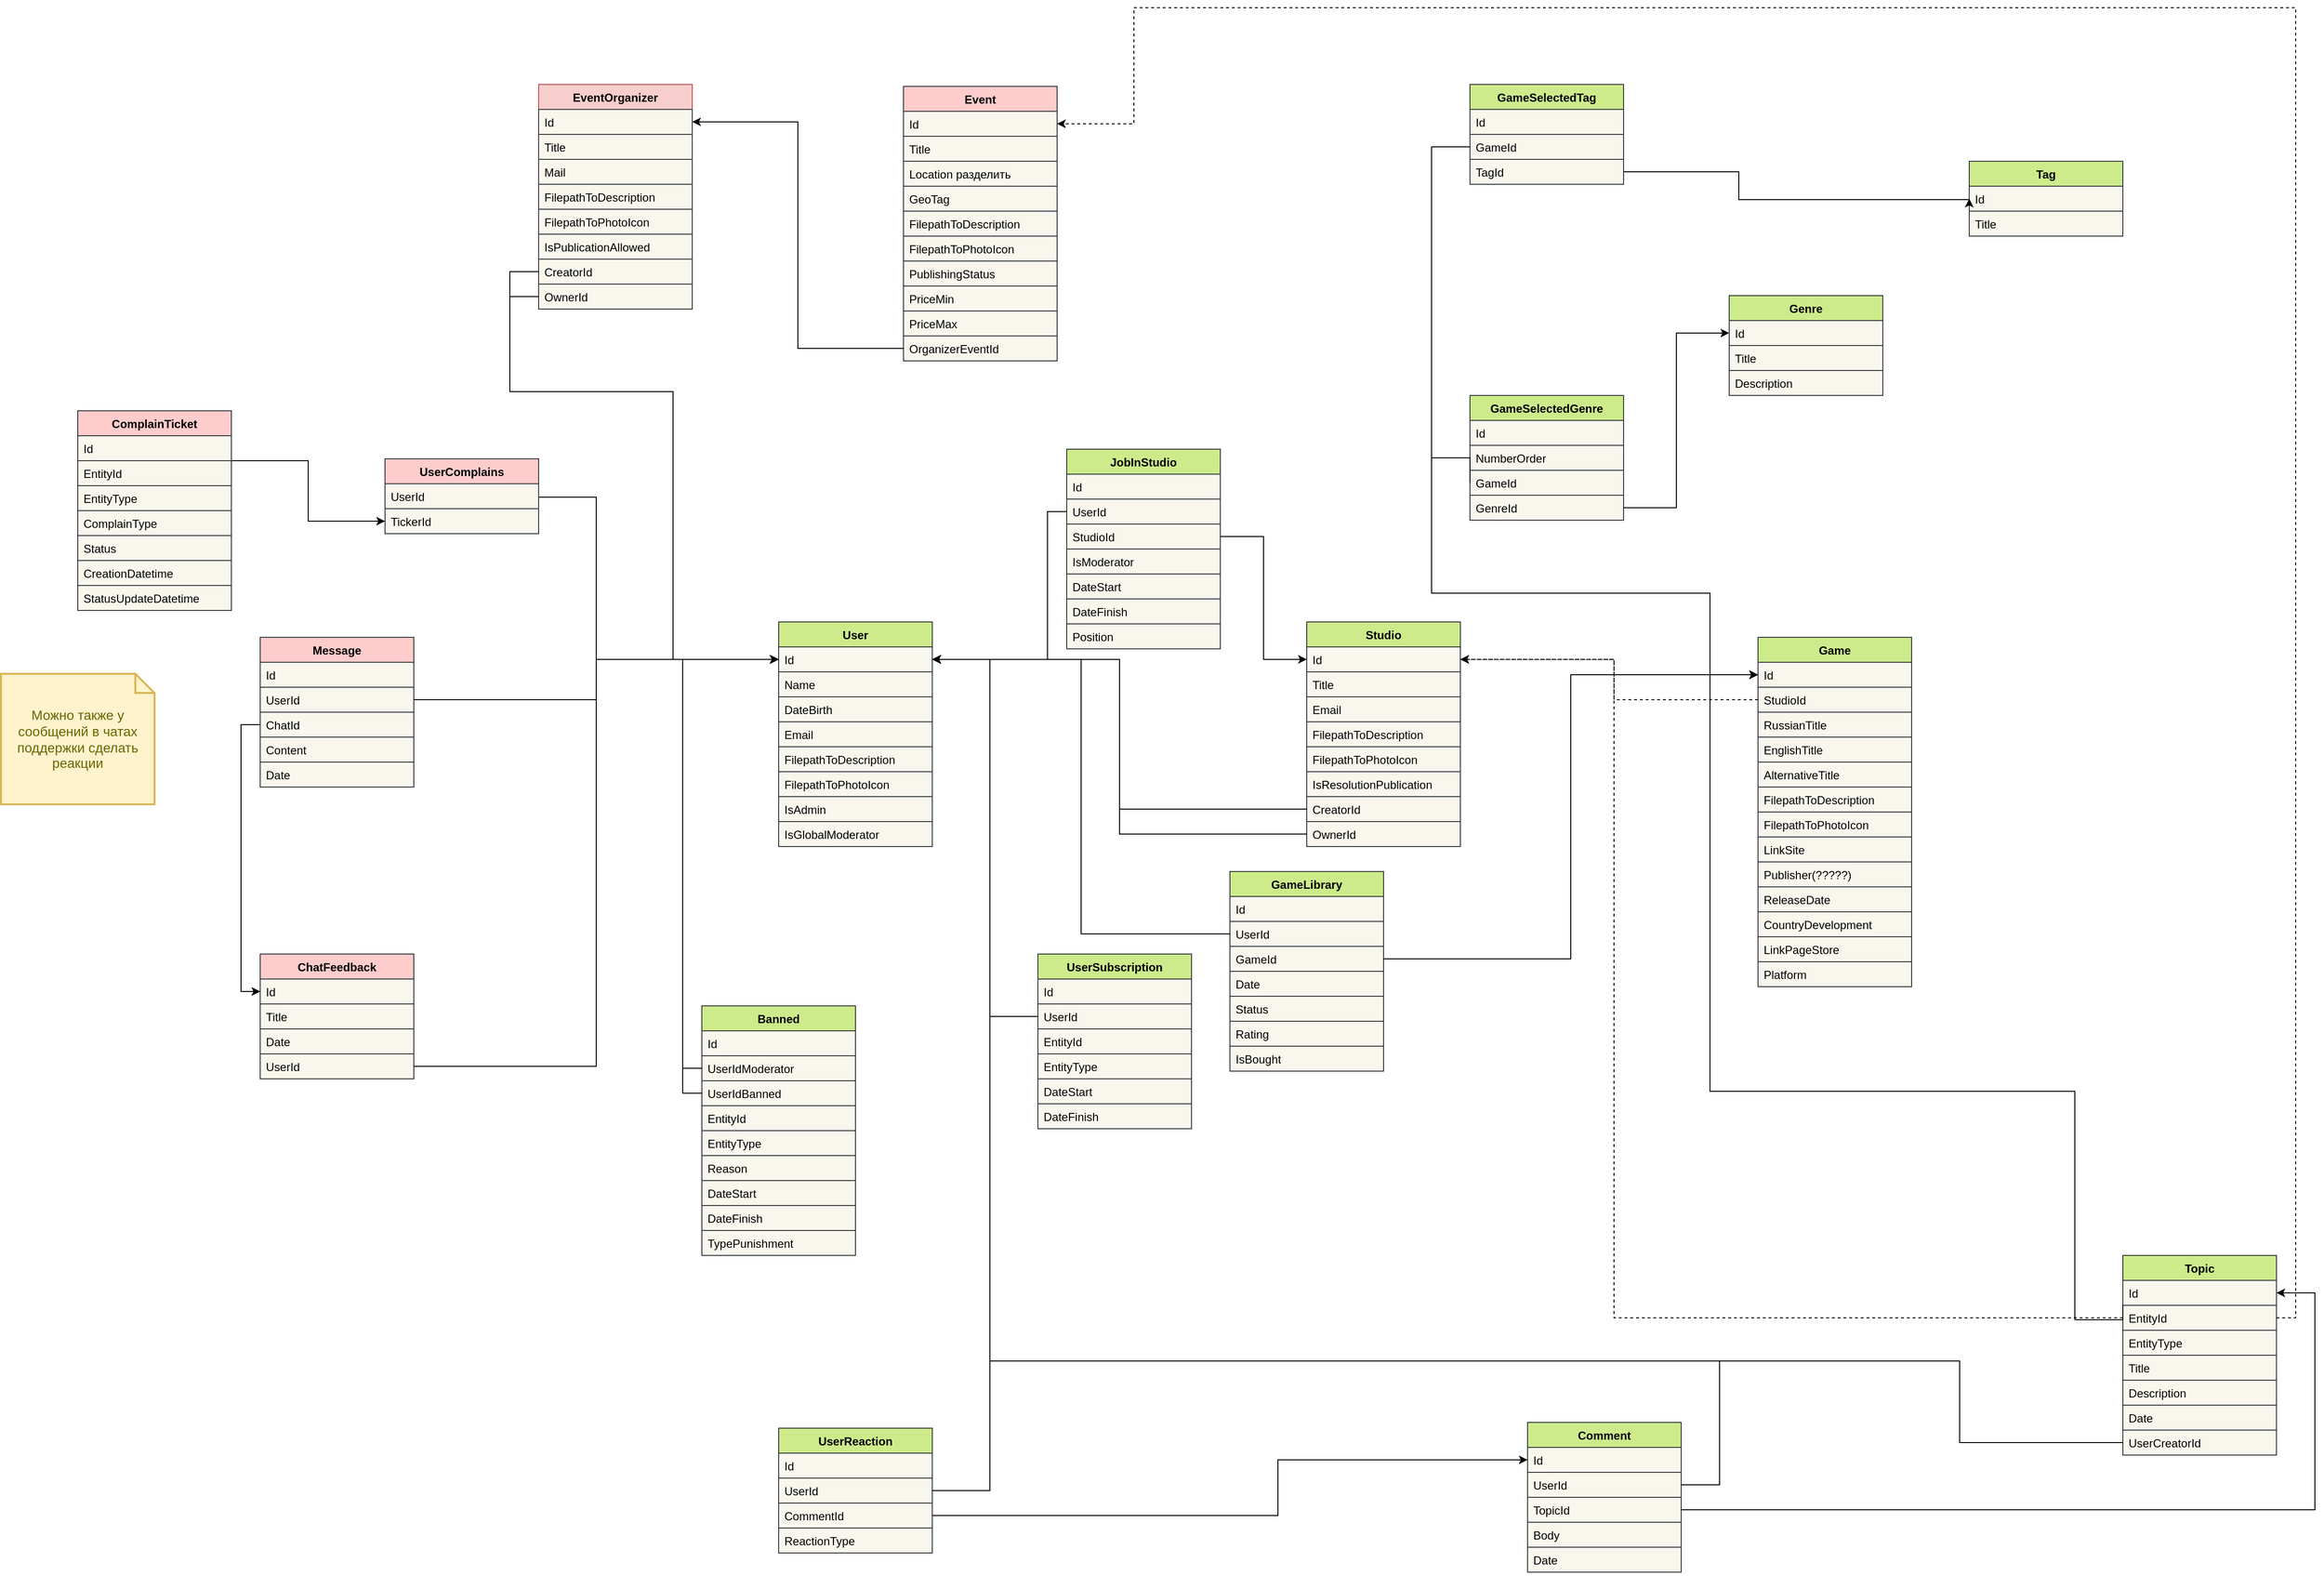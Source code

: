 <mxfile version="26.0.14" pages="2">
  <diagram name="DataBase" id="a_ra0T0KaJDf7tyuzf6U">
    <mxGraphModel dx="2901" dy="2293" grid="1" gridSize="10" guides="1" tooltips="1" connect="1" arrows="1" fold="1" page="1" pageScale="1" pageWidth="827" pageHeight="1169" math="0" shadow="0">
      <root>
        <mxCell id="WIyWlLk6GJQsqaUBKTNV-0" />
        <mxCell id="WIyWlLk6GJQsqaUBKTNV-1" parent="WIyWlLk6GJQsqaUBKTNV-0" />
        <mxCell id="nKGyPX4ASxlISmnh6Zmo-0" value="User" style="swimlane;fontStyle=1;align=center;verticalAlign=top;childLayout=stackLayout;horizontal=1;startSize=26;horizontalStack=0;resizeParent=1;resizeParentMax=0;resizeLast=0;collapsible=1;marginBottom=0;whiteSpace=wrap;html=1;fillColor=#cdeb8b;strokeColor=#36393d;" parent="WIyWlLk6GJQsqaUBKTNV-1" vertex="1">
          <mxGeometry x="40" y="40" width="160" height="234" as="geometry">
            <mxRectangle x="40" y="40" width="70" height="30" as="alternateBounds" />
          </mxGeometry>
        </mxCell>
        <mxCell id="nKGyPX4ASxlISmnh6Zmo-1" value="Id" style="text;strokeColor=#36393d;fillColor=#f9f7ed;align=left;verticalAlign=top;spacingLeft=4;spacingRight=4;overflow=hidden;rotatable=0;points=[[0,0.5],[1,0.5]];portConstraint=eastwest;whiteSpace=wrap;html=1;" parent="nKGyPX4ASxlISmnh6Zmo-0" vertex="1">
          <mxGeometry y="26" width="160" height="26" as="geometry" />
        </mxCell>
        <mxCell id="nKGyPX4ASxlISmnh6Zmo-14" value="Name" style="text;strokeColor=#36393d;fillColor=#f9f7ed;align=left;verticalAlign=top;spacingLeft=4;spacingRight=4;overflow=hidden;rotatable=0;points=[[0,0.5],[1,0.5]];portConstraint=eastwest;whiteSpace=wrap;html=1;" parent="nKGyPX4ASxlISmnh6Zmo-0" vertex="1">
          <mxGeometry y="52" width="160" height="26" as="geometry" />
        </mxCell>
        <mxCell id="nKGyPX4ASxlISmnh6Zmo-15" value="DateBirth" style="text;strokeColor=#36393d;fillColor=#f9f7ed;align=left;verticalAlign=top;spacingLeft=4;spacingRight=4;overflow=hidden;rotatable=0;points=[[0,0.5],[1,0.5]];portConstraint=eastwest;whiteSpace=wrap;html=1;" parent="nKGyPX4ASxlISmnh6Zmo-0" vertex="1">
          <mxGeometry y="78" width="160" height="26" as="geometry" />
        </mxCell>
        <mxCell id="nKGyPX4ASxlISmnh6Zmo-16" value="Email" style="text;strokeColor=#36393d;fillColor=#f9f7ed;align=left;verticalAlign=top;spacingLeft=4;spacingRight=4;overflow=hidden;rotatable=0;points=[[0,0.5],[1,0.5]];portConstraint=eastwest;whiteSpace=wrap;html=1;" parent="nKGyPX4ASxlISmnh6Zmo-0" vertex="1">
          <mxGeometry y="104" width="160" height="26" as="geometry" />
        </mxCell>
        <mxCell id="nKGyPX4ASxlISmnh6Zmo-17" value="FilepathToDescription" style="text;strokeColor=#36393d;fillColor=#f9f7ed;align=left;verticalAlign=top;spacingLeft=4;spacingRight=4;overflow=hidden;rotatable=0;points=[[0,0.5],[1,0.5]];portConstraint=eastwest;whiteSpace=wrap;html=1;" parent="nKGyPX4ASxlISmnh6Zmo-0" vertex="1">
          <mxGeometry y="130" width="160" height="26" as="geometry" />
        </mxCell>
        <mxCell id="nKGyPX4ASxlISmnh6Zmo-18" value="FilepathToPhotoIcon" style="text;strokeColor=#36393d;fillColor=#f9f7ed;align=left;verticalAlign=top;spacingLeft=4;spacingRight=4;overflow=hidden;rotatable=0;points=[[0,0.5],[1,0.5]];portConstraint=eastwest;whiteSpace=wrap;html=1;" parent="nKGyPX4ASxlISmnh6Zmo-0" vertex="1">
          <mxGeometry y="156" width="160" height="26" as="geometry" />
        </mxCell>
        <mxCell id="dojBHBX5MIkKL279Omlx-9" value="IsAdmin" style="text;strokeColor=#36393d;fillColor=#f9f7ed;align=left;verticalAlign=top;spacingLeft=4;spacingRight=4;overflow=hidden;rotatable=0;points=[[0,0.5],[1,0.5]];portConstraint=eastwest;whiteSpace=wrap;html=1;" parent="nKGyPX4ASxlISmnh6Zmo-0" vertex="1">
          <mxGeometry y="182" width="160" height="26" as="geometry" />
        </mxCell>
        <mxCell id="dojBHBX5MIkKL279Omlx-8" value="IsGlobalModerator" style="text;strokeColor=#36393d;fillColor=#f9f7ed;align=left;verticalAlign=top;spacingLeft=4;spacingRight=4;overflow=hidden;rotatable=0;points=[[0,0.5],[1,0.5]];portConstraint=eastwest;whiteSpace=wrap;html=1;" parent="nKGyPX4ASxlISmnh6Zmo-0" vertex="1">
          <mxGeometry y="208" width="160" height="26" as="geometry" />
        </mxCell>
        <mxCell id="nKGyPX4ASxlISmnh6Zmo-35" value="Studio" style="swimlane;fontStyle=1;align=center;verticalAlign=top;childLayout=stackLayout;horizontal=1;startSize=26;horizontalStack=0;resizeParent=1;resizeParentMax=0;resizeLast=0;collapsible=1;marginBottom=0;whiteSpace=wrap;html=1;fillColor=#cdeb8b;strokeColor=#36393d;" parent="WIyWlLk6GJQsqaUBKTNV-1" vertex="1">
          <mxGeometry x="590" y="40" width="160" height="234" as="geometry">
            <mxRectangle x="240" y="40" width="70" height="30" as="alternateBounds" />
          </mxGeometry>
        </mxCell>
        <mxCell id="nKGyPX4ASxlISmnh6Zmo-36" value="Id" style="text;strokeColor=#36393d;fillColor=#f9f7ed;align=left;verticalAlign=top;spacingLeft=4;spacingRight=4;overflow=hidden;rotatable=0;points=[[0,0.5],[1,0.5]];portConstraint=eastwest;whiteSpace=wrap;html=1;" parent="nKGyPX4ASxlISmnh6Zmo-35" vertex="1">
          <mxGeometry y="26" width="160" height="26" as="geometry" />
        </mxCell>
        <mxCell id="nKGyPX4ASxlISmnh6Zmo-37" value="Title" style="text;strokeColor=#36393d;fillColor=#f9f7ed;align=left;verticalAlign=top;spacingLeft=4;spacingRight=4;overflow=hidden;rotatable=0;points=[[0,0.5],[1,0.5]];portConstraint=eastwest;whiteSpace=wrap;html=1;" parent="nKGyPX4ASxlISmnh6Zmo-35" vertex="1">
          <mxGeometry y="52" width="160" height="26" as="geometry" />
        </mxCell>
        <mxCell id="nKGyPX4ASxlISmnh6Zmo-39" value="Email" style="text;strokeColor=#36393d;fillColor=#f9f7ed;align=left;verticalAlign=top;spacingLeft=4;spacingRight=4;overflow=hidden;rotatable=0;points=[[0,0.5],[1,0.5]];portConstraint=eastwest;whiteSpace=wrap;html=1;" parent="nKGyPX4ASxlISmnh6Zmo-35" vertex="1">
          <mxGeometry y="78" width="160" height="26" as="geometry" />
        </mxCell>
        <mxCell id="nKGyPX4ASxlISmnh6Zmo-40" value="FilepathToDescription" style="text;strokeColor=#36393d;fillColor=#f9f7ed;align=left;verticalAlign=top;spacingLeft=4;spacingRight=4;overflow=hidden;rotatable=0;points=[[0,0.5],[1,0.5]];portConstraint=eastwest;whiteSpace=wrap;html=1;" parent="nKGyPX4ASxlISmnh6Zmo-35" vertex="1">
          <mxGeometry y="104" width="160" height="26" as="geometry" />
        </mxCell>
        <mxCell id="nKGyPX4ASxlISmnh6Zmo-41" value="FilepathToPhotoIcon" style="text;strokeColor=#36393d;fillColor=#f9f7ed;align=left;verticalAlign=top;spacingLeft=4;spacingRight=4;overflow=hidden;rotatable=0;points=[[0,0.5],[1,0.5]];portConstraint=eastwest;whiteSpace=wrap;html=1;" parent="nKGyPX4ASxlISmnh6Zmo-35" vertex="1">
          <mxGeometry y="130" width="160" height="26" as="geometry" />
        </mxCell>
        <mxCell id="nKGyPX4ASxlISmnh6Zmo-43" value="IsResolutionPublication" style="text;strokeColor=#36393d;fillColor=#f9f7ed;align=left;verticalAlign=top;spacingLeft=4;spacingRight=4;overflow=hidden;rotatable=0;points=[[0,0.5],[1,0.5]];portConstraint=eastwest;whiteSpace=wrap;html=1;" parent="nKGyPX4ASxlISmnh6Zmo-35" vertex="1">
          <mxGeometry y="156" width="160" height="26" as="geometry" />
        </mxCell>
        <mxCell id="dojBHBX5MIkKL279Omlx-22" value="CreatorId" style="text;strokeColor=#36393d;fillColor=#f9f7ed;align=left;verticalAlign=top;spacingLeft=4;spacingRight=4;overflow=hidden;rotatable=0;points=[[0,0.5],[1,0.5]];portConstraint=eastwest;whiteSpace=wrap;html=1;" parent="nKGyPX4ASxlISmnh6Zmo-35" vertex="1">
          <mxGeometry y="182" width="160" height="26" as="geometry" />
        </mxCell>
        <mxCell id="dojBHBX5MIkKL279Omlx-23" value="OwnerId" style="text;strokeColor=#36393d;fillColor=#f9f7ed;align=left;verticalAlign=top;spacingLeft=4;spacingRight=4;overflow=hidden;rotatable=0;points=[[0,0.5],[1,0.5]];portConstraint=eastwest;whiteSpace=wrap;html=1;" parent="nKGyPX4ASxlISmnh6Zmo-35" vertex="1">
          <mxGeometry y="208" width="160" height="26" as="geometry" />
        </mxCell>
        <mxCell id="nKGyPX4ASxlISmnh6Zmo-62" value="Game" style="swimlane;fontStyle=1;align=center;verticalAlign=top;childLayout=stackLayout;horizontal=1;startSize=26;horizontalStack=0;resizeParent=1;resizeParentMax=0;resizeLast=0;collapsible=1;marginBottom=0;whiteSpace=wrap;html=1;fillColor=#cdeb8b;strokeColor=#36393d;" parent="WIyWlLk6GJQsqaUBKTNV-1" vertex="1">
          <mxGeometry x="1060" y="56" width="160" height="364" as="geometry">
            <mxRectangle x="1161" y="40" width="70" height="30" as="alternateBounds" />
          </mxGeometry>
        </mxCell>
        <mxCell id="nKGyPX4ASxlISmnh6Zmo-63" value="Id" style="text;strokeColor=#36393d;fillColor=#f9f7ed;align=left;verticalAlign=top;spacingLeft=4;spacingRight=4;overflow=hidden;rotatable=0;points=[[0,0.5],[1,0.5]];portConstraint=eastwest;whiteSpace=wrap;html=1;" parent="nKGyPX4ASxlISmnh6Zmo-62" vertex="1">
          <mxGeometry y="26" width="160" height="26" as="geometry" />
        </mxCell>
        <mxCell id="dojBHBX5MIkKL279Omlx-4" value="StudioId" style="text;strokeColor=#36393d;fillColor=#f9f7ed;align=left;verticalAlign=top;spacingLeft=4;spacingRight=4;overflow=hidden;rotatable=0;points=[[0,0.5],[1,0.5]];portConstraint=eastwest;whiteSpace=wrap;html=1;" parent="nKGyPX4ASxlISmnh6Zmo-62" vertex="1">
          <mxGeometry y="52" width="160" height="26" as="geometry" />
        </mxCell>
        <mxCell id="dojBHBX5MIkKL279Omlx-36" value="RussianTitle" style="text;strokeColor=#36393d;fillColor=#f9f7ed;align=left;verticalAlign=top;spacingLeft=4;spacingRight=4;overflow=hidden;rotatable=0;points=[[0,0.5],[1,0.5]];portConstraint=eastwest;whiteSpace=wrap;html=1;" parent="nKGyPX4ASxlISmnh6Zmo-62" vertex="1">
          <mxGeometry y="78" width="160" height="26" as="geometry" />
        </mxCell>
        <mxCell id="dojBHBX5MIkKL279Omlx-37" value="EnglishTitle" style="text;strokeColor=#36393d;fillColor=#f9f7ed;align=left;verticalAlign=top;spacingLeft=4;spacingRight=4;overflow=hidden;rotatable=0;points=[[0,0.5],[1,0.5]];portConstraint=eastwest;whiteSpace=wrap;html=1;" parent="nKGyPX4ASxlISmnh6Zmo-62" vertex="1">
          <mxGeometry y="104" width="160" height="26" as="geometry" />
        </mxCell>
        <mxCell id="WFPAdJjWtMCuMqEFhjVJ-0" value="AlternativeTitle" style="text;strokeColor=#36393d;fillColor=#f9f7ed;align=left;verticalAlign=top;spacingLeft=4;spacingRight=4;overflow=hidden;rotatable=0;points=[[0,0.5],[1,0.5]];portConstraint=eastwest;whiteSpace=wrap;html=1;" parent="nKGyPX4ASxlISmnh6Zmo-62" vertex="1">
          <mxGeometry y="130" width="160" height="26" as="geometry" />
        </mxCell>
        <mxCell id="nKGyPX4ASxlISmnh6Zmo-66" value="FilepathToDescription" style="text;strokeColor=#36393d;fillColor=#f9f7ed;align=left;verticalAlign=top;spacingLeft=4;spacingRight=4;overflow=hidden;rotatable=0;points=[[0,0.5],[1,0.5]];portConstraint=eastwest;whiteSpace=wrap;html=1;" parent="nKGyPX4ASxlISmnh6Zmo-62" vertex="1">
          <mxGeometry y="156" width="160" height="26" as="geometry" />
        </mxCell>
        <mxCell id="nKGyPX4ASxlISmnh6Zmo-67" value="FilepathToPhotoIcon" style="text;strokeColor=#36393d;fillColor=#f9f7ed;align=left;verticalAlign=top;spacingLeft=4;spacingRight=4;overflow=hidden;rotatable=0;points=[[0,0.5],[1,0.5]];portConstraint=eastwest;whiteSpace=wrap;html=1;" parent="nKGyPX4ASxlISmnh6Zmo-62" vertex="1">
          <mxGeometry y="182" width="160" height="26" as="geometry" />
        </mxCell>
        <mxCell id="dojBHBX5MIkKL279Omlx-29" value="LinkSite" style="text;strokeColor=#36393d;fillColor=#f9f7ed;align=left;verticalAlign=top;spacingLeft=4;spacingRight=4;overflow=hidden;rotatable=0;points=[[0,0.5],[1,0.5]];portConstraint=eastwest;whiteSpace=wrap;html=1;" parent="nKGyPX4ASxlISmnh6Zmo-62" vertex="1">
          <mxGeometry y="208" width="160" height="26" as="geometry" />
        </mxCell>
        <mxCell id="dojBHBX5MIkKL279Omlx-30" value="Publisher(?????)" style="text;strokeColor=#36393d;fillColor=#f9f7ed;align=left;verticalAlign=top;spacingLeft=4;spacingRight=4;overflow=hidden;rotatable=0;points=[[0,0.5],[1,0.5]];portConstraint=eastwest;whiteSpace=wrap;html=1;" parent="nKGyPX4ASxlISmnh6Zmo-62" vertex="1">
          <mxGeometry y="234" width="160" height="26" as="geometry" />
        </mxCell>
        <mxCell id="dojBHBX5MIkKL279Omlx-31" value="ReleaseDate" style="text;strokeColor=#36393d;fillColor=#f9f7ed;align=left;verticalAlign=top;spacingLeft=4;spacingRight=4;overflow=hidden;rotatable=0;points=[[0,0.5],[1,0.5]];portConstraint=eastwest;whiteSpace=wrap;html=1;" parent="nKGyPX4ASxlISmnh6Zmo-62" vertex="1">
          <mxGeometry y="260" width="160" height="26" as="geometry" />
        </mxCell>
        <mxCell id="dojBHBX5MIkKL279Omlx-32" value="CountryDevelopment" style="text;strokeColor=#36393d;fillColor=#f9f7ed;align=left;verticalAlign=top;spacingLeft=4;spacingRight=4;overflow=hidden;rotatable=0;points=[[0,0.5],[1,0.5]];portConstraint=eastwest;whiteSpace=wrap;html=1;" parent="nKGyPX4ASxlISmnh6Zmo-62" vertex="1">
          <mxGeometry y="286" width="160" height="26" as="geometry" />
        </mxCell>
        <mxCell id="dojBHBX5MIkKL279Omlx-35" value="LinkPageStore" style="text;strokeColor=#36393d;fillColor=#f9f7ed;align=left;verticalAlign=top;spacingLeft=4;spacingRight=4;overflow=hidden;rotatable=0;points=[[0,0.5],[1,0.5]];portConstraint=eastwest;whiteSpace=wrap;html=1;" parent="nKGyPX4ASxlISmnh6Zmo-62" vertex="1">
          <mxGeometry y="312" width="160" height="26" as="geometry" />
        </mxCell>
        <mxCell id="f0OqDbHzdvRGEXpzsvza-0" value="Platform" style="text;strokeColor=#36393d;fillColor=#f9f7ed;align=left;verticalAlign=top;spacingLeft=4;spacingRight=4;overflow=hidden;rotatable=0;points=[[0,0.5],[1,0.5]];portConstraint=eastwest;whiteSpace=wrap;html=1;" parent="nKGyPX4ASxlISmnh6Zmo-62" vertex="1">
          <mxGeometry y="338" width="160" height="26" as="geometry" />
        </mxCell>
        <mxCell id="EjE8TeDdayBWRs2ALZXG-3" value="Genre" style="swimlane;fontStyle=1;align=center;verticalAlign=top;childLayout=stackLayout;horizontal=1;startSize=26;horizontalStack=0;resizeParent=1;resizeParentMax=0;resizeLast=0;collapsible=1;marginBottom=0;whiteSpace=wrap;html=1;fillColor=#cdeb8b;strokeColor=#36393d;" parent="WIyWlLk6GJQsqaUBKTNV-1" vertex="1">
          <mxGeometry x="1030" y="-300" width="160" height="104" as="geometry">
            <mxRectangle x="1340" y="-310" width="70" height="30" as="alternateBounds" />
          </mxGeometry>
        </mxCell>
        <mxCell id="EjE8TeDdayBWRs2ALZXG-4" value="Id" style="text;strokeColor=#36393d;fillColor=#f9f7ed;align=left;verticalAlign=top;spacingLeft=4;spacingRight=4;overflow=hidden;rotatable=0;points=[[0,0.5],[1,0.5]];portConstraint=eastwest;whiteSpace=wrap;html=1;" parent="EjE8TeDdayBWRs2ALZXG-3" vertex="1">
          <mxGeometry y="26" width="160" height="26" as="geometry" />
        </mxCell>
        <mxCell id="EjE8TeDdayBWRs2ALZXG-5" value="Title" style="text;strokeColor=#36393d;fillColor=#f9f7ed;align=left;verticalAlign=top;spacingLeft=4;spacingRight=4;overflow=hidden;rotatable=0;points=[[0,0.5],[1,0.5]];portConstraint=eastwest;whiteSpace=wrap;html=1;" parent="EjE8TeDdayBWRs2ALZXG-3" vertex="1">
          <mxGeometry y="52" width="160" height="26" as="geometry" />
        </mxCell>
        <mxCell id="EjE8TeDdayBWRs2ALZXG-6" value="Description" style="text;strokeColor=#36393d;fillColor=#f9f7ed;align=left;verticalAlign=top;spacingLeft=4;spacingRight=4;overflow=hidden;rotatable=0;points=[[0,0.5],[1,0.5]];portConstraint=eastwest;whiteSpace=wrap;html=1;" parent="EjE8TeDdayBWRs2ALZXG-3" vertex="1">
          <mxGeometry y="78" width="160" height="26" as="geometry" />
        </mxCell>
        <mxCell id="EjE8TeDdayBWRs2ALZXG-19" value="Tag" style="swimlane;fontStyle=1;align=center;verticalAlign=top;childLayout=stackLayout;horizontal=1;startSize=26;horizontalStack=0;resizeParent=1;resizeParentMax=0;resizeLast=0;collapsible=1;marginBottom=0;whiteSpace=wrap;html=1;fillColor=#cdeb8b;strokeColor=#36393d;" parent="WIyWlLk6GJQsqaUBKTNV-1" vertex="1">
          <mxGeometry x="1280" y="-440" width="160" height="78" as="geometry">
            <mxRectangle x="1240" y="270" width="70" height="30" as="alternateBounds" />
          </mxGeometry>
        </mxCell>
        <mxCell id="EjE8TeDdayBWRs2ALZXG-20" value="Id" style="text;strokeColor=#36393d;fillColor=#f9f7ed;align=left;verticalAlign=top;spacingLeft=4;spacingRight=4;overflow=hidden;rotatable=0;points=[[0,0.5],[1,0.5]];portConstraint=eastwest;whiteSpace=wrap;html=1;" parent="EjE8TeDdayBWRs2ALZXG-19" vertex="1">
          <mxGeometry y="26" width="160" height="26" as="geometry" />
        </mxCell>
        <mxCell id="EjE8TeDdayBWRs2ALZXG-21" value="Title" style="text;strokeColor=#36393d;fillColor=#f9f7ed;align=left;verticalAlign=top;spacingLeft=4;spacingRight=4;overflow=hidden;rotatable=0;points=[[0,0.5],[1,0.5]];portConstraint=eastwest;whiteSpace=wrap;html=1;" parent="EjE8TeDdayBWRs2ALZXG-19" vertex="1">
          <mxGeometry y="52" width="160" height="26" as="geometry" />
        </mxCell>
        <mxCell id="EjE8TeDdayBWRs2ALZXG-47" value="Comment" style="swimlane;fontStyle=1;align=center;verticalAlign=top;childLayout=stackLayout;horizontal=1;startSize=26;horizontalStack=0;resizeParent=1;resizeParentMax=0;resizeLast=0;collapsible=1;marginBottom=0;whiteSpace=wrap;html=1;fillColor=#cdeb8b;strokeColor=#36393d;" parent="WIyWlLk6GJQsqaUBKTNV-1" vertex="1">
          <mxGeometry x="820" y="874" width="160" height="156" as="geometry">
            <mxRectangle x="120" y="80" width="70" height="30" as="alternateBounds" />
          </mxGeometry>
        </mxCell>
        <mxCell id="EjE8TeDdayBWRs2ALZXG-48" value="Id" style="text;strokeColor=#36393d;fillColor=#f9f7ed;align=left;verticalAlign=top;spacingLeft=4;spacingRight=4;overflow=hidden;rotatable=0;points=[[0,0.5],[1,0.5]];portConstraint=eastwest;whiteSpace=wrap;html=1;" parent="EjE8TeDdayBWRs2ALZXG-47" vertex="1">
          <mxGeometry y="26" width="160" height="26" as="geometry" />
        </mxCell>
        <mxCell id="EjE8TeDdayBWRs2ALZXG-55" value="UserId" style="text;strokeColor=#36393d;fillColor=#f9f7ed;align=left;verticalAlign=top;spacingLeft=4;spacingRight=4;overflow=hidden;rotatable=0;points=[[0,0.5],[1,0.5]];portConstraint=eastwest;whiteSpace=wrap;html=1;" parent="EjE8TeDdayBWRs2ALZXG-47" vertex="1">
          <mxGeometry y="52" width="160" height="26" as="geometry" />
        </mxCell>
        <mxCell id="EjE8TeDdayBWRs2ALZXG-57" value="TopicId" style="text;strokeColor=#36393d;fillColor=#f9f7ed;align=left;verticalAlign=top;spacingLeft=4;spacingRight=4;overflow=hidden;rotatable=0;points=[[0,0.5],[1,0.5]];portConstraint=eastwest;whiteSpace=wrap;html=1;" parent="EjE8TeDdayBWRs2ALZXG-47" vertex="1">
          <mxGeometry y="78" width="160" height="26" as="geometry" />
        </mxCell>
        <mxCell id="EjE8TeDdayBWRs2ALZXG-50" value="Body" style="text;strokeColor=#36393d;fillColor=#f9f7ed;align=left;verticalAlign=top;spacingLeft=4;spacingRight=4;overflow=hidden;rotatable=0;points=[[0,0.5],[1,0.5]];portConstraint=eastwest;whiteSpace=wrap;html=1;" parent="EjE8TeDdayBWRs2ALZXG-47" vertex="1">
          <mxGeometry y="104" width="160" height="26" as="geometry" />
        </mxCell>
        <mxCell id="EjE8TeDdayBWRs2ALZXG-54" value="Date" style="text;strokeColor=#36393d;fillColor=#f9f7ed;align=left;verticalAlign=top;spacingLeft=4;spacingRight=4;overflow=hidden;rotatable=0;points=[[0,0.5],[1,0.5]];portConstraint=eastwest;whiteSpace=wrap;html=1;" parent="EjE8TeDdayBWRs2ALZXG-47" vertex="1">
          <mxGeometry y="130" width="160" height="26" as="geometry" />
        </mxCell>
        <mxCell id="EjE8TeDdayBWRs2ALZXG-60" value="Topic" style="swimlane;fontStyle=1;align=center;verticalAlign=top;childLayout=stackLayout;horizontal=1;startSize=26;horizontalStack=0;resizeParent=1;resizeParentMax=0;resizeLast=0;collapsible=1;marginBottom=0;whiteSpace=wrap;html=1;fillColor=#cdeb8b;strokeColor=#36393d;" parent="WIyWlLk6GJQsqaUBKTNV-1" vertex="1">
          <mxGeometry x="1440" y="700" width="160" height="208" as="geometry">
            <mxRectangle x="120" y="80" width="70" height="30" as="alternateBounds" />
          </mxGeometry>
        </mxCell>
        <mxCell id="EjE8TeDdayBWRs2ALZXG-61" value="Id" style="text;strokeColor=#36393d;fillColor=#f9f7ed;align=left;verticalAlign=top;spacingLeft=4;spacingRight=4;overflow=hidden;rotatable=0;points=[[0,0.5],[1,0.5]];portConstraint=eastwest;whiteSpace=wrap;html=1;" parent="EjE8TeDdayBWRs2ALZXG-60" vertex="1">
          <mxGeometry y="26" width="160" height="26" as="geometry" />
        </mxCell>
        <mxCell id="dojBHBX5MIkKL279Omlx-12" value="EntityId" style="text;strokeColor=#36393d;fillColor=#f9f7ed;align=left;verticalAlign=top;spacingLeft=4;spacingRight=4;overflow=hidden;rotatable=0;points=[[0,0.5],[1,0.5]];portConstraint=eastwest;whiteSpace=wrap;html=1;" parent="EjE8TeDdayBWRs2ALZXG-60" vertex="1">
          <mxGeometry y="52" width="160" height="26" as="geometry" />
        </mxCell>
        <mxCell id="dojBHBX5MIkKL279Omlx-11" value="EntityType" style="text;strokeColor=#36393d;fillColor=#f9f7ed;align=left;verticalAlign=top;spacingLeft=4;spacingRight=4;overflow=hidden;rotatable=0;points=[[0,0.5],[1,0.5]];portConstraint=eastwest;whiteSpace=wrap;html=1;" parent="EjE8TeDdayBWRs2ALZXG-60" vertex="1">
          <mxGeometry y="78" width="160" height="26" as="geometry" />
        </mxCell>
        <mxCell id="EjE8TeDdayBWRs2ALZXG-63" value="Title" style="text;strokeColor=#36393d;fillColor=#f9f7ed;align=left;verticalAlign=top;spacingLeft=4;spacingRight=4;overflow=hidden;rotatable=0;points=[[0,0.5],[1,0.5]];portConstraint=eastwest;whiteSpace=wrap;html=1;" parent="EjE8TeDdayBWRs2ALZXG-60" vertex="1">
          <mxGeometry y="104" width="160" height="26" as="geometry" />
        </mxCell>
        <mxCell id="EjE8TeDdayBWRs2ALZXG-64" value="Description" style="text;strokeColor=#36393d;fillColor=#f9f7ed;align=left;verticalAlign=top;spacingLeft=4;spacingRight=4;overflow=hidden;rotatable=0;points=[[0,0.5],[1,0.5]];portConstraint=eastwest;whiteSpace=wrap;html=1;" parent="EjE8TeDdayBWRs2ALZXG-60" vertex="1">
          <mxGeometry y="130" width="160" height="26" as="geometry" />
        </mxCell>
        <mxCell id="EjE8TeDdayBWRs2ALZXG-62" value="Date" style="text;strokeColor=#36393d;fillColor=#f9f7ed;align=left;verticalAlign=top;spacingLeft=4;spacingRight=4;overflow=hidden;rotatable=0;points=[[0,0.5],[1,0.5]];portConstraint=eastwest;whiteSpace=wrap;html=1;" parent="EjE8TeDdayBWRs2ALZXG-60" vertex="1">
          <mxGeometry y="156" width="160" height="26" as="geometry" />
        </mxCell>
        <mxCell id="EjE8TeDdayBWRs2ALZXG-80" value="UserCreatorId" style="text;strokeColor=#36393d;fillColor=#f9f7ed;align=left;verticalAlign=top;spacingLeft=4;spacingRight=4;overflow=hidden;rotatable=0;points=[[0,0.5],[1,0.5]];portConstraint=eastwest;whiteSpace=wrap;html=1;" parent="EjE8TeDdayBWRs2ALZXG-60" vertex="1">
          <mxGeometry y="182" width="160" height="26" as="geometry" />
        </mxCell>
        <mxCell id="EjE8TeDdayBWRs2ALZXG-91" value="ChatFeedback" style="swimlane;fontStyle=1;align=center;verticalAlign=top;childLayout=stackLayout;horizontal=1;startSize=26;horizontalStack=0;resizeParent=1;resizeParentMax=0;resizeLast=0;collapsible=1;marginBottom=0;whiteSpace=wrap;html=1;fillColor=#ffcccc;strokeColor=#36393d;" parent="WIyWlLk6GJQsqaUBKTNV-1" vertex="1">
          <mxGeometry x="-500" y="386" width="160" height="130" as="geometry">
            <mxRectangle x="120" y="80" width="70" height="30" as="alternateBounds" />
          </mxGeometry>
        </mxCell>
        <mxCell id="EjE8TeDdayBWRs2ALZXG-92" value="Id" style="text;strokeColor=#36393d;fillColor=#f9f7ed;align=left;verticalAlign=top;spacingLeft=4;spacingRight=4;overflow=hidden;rotatable=0;points=[[0,0.5],[1,0.5]];portConstraint=eastwest;whiteSpace=wrap;html=1;" parent="EjE8TeDdayBWRs2ALZXG-91" vertex="1">
          <mxGeometry y="26" width="160" height="26" as="geometry" />
        </mxCell>
        <mxCell id="EjE8TeDdayBWRs2ALZXG-93" value="Title" style="text;strokeColor=#36393d;fillColor=#f9f7ed;align=left;verticalAlign=top;spacingLeft=4;spacingRight=4;overflow=hidden;rotatable=0;points=[[0,0.5],[1,0.5]];portConstraint=eastwest;whiteSpace=wrap;html=1;" parent="EjE8TeDdayBWRs2ALZXG-91" vertex="1">
          <mxGeometry y="52" width="160" height="26" as="geometry" />
        </mxCell>
        <mxCell id="EjE8TeDdayBWRs2ALZXG-95" value="Date" style="text;strokeColor=#36393d;fillColor=#f9f7ed;align=left;verticalAlign=top;spacingLeft=4;spacingRight=4;overflow=hidden;rotatable=0;points=[[0,0.5],[1,0.5]];portConstraint=eastwest;whiteSpace=wrap;html=1;" parent="EjE8TeDdayBWRs2ALZXG-91" vertex="1">
          <mxGeometry y="78" width="160" height="26" as="geometry" />
        </mxCell>
        <mxCell id="dojBHBX5MIkKL279Omlx-19" value="UserId" style="text;strokeColor=#36393d;fillColor=#f9f7ed;align=left;verticalAlign=top;spacingLeft=4;spacingRight=4;overflow=hidden;rotatable=0;points=[[0,0.5],[1,0.5]];portConstraint=eastwest;whiteSpace=wrap;html=1;" parent="EjE8TeDdayBWRs2ALZXG-91" vertex="1">
          <mxGeometry y="104" width="160" height="26" as="geometry" />
        </mxCell>
        <mxCell id="EjE8TeDdayBWRs2ALZXG-100" value="Message" style="swimlane;fontStyle=1;align=center;verticalAlign=top;childLayout=stackLayout;horizontal=1;startSize=26;horizontalStack=0;resizeParent=1;resizeParentMax=0;resizeLast=0;collapsible=1;marginBottom=0;whiteSpace=wrap;html=1;fillColor=#ffcccc;strokeColor=#36393d;" parent="WIyWlLk6GJQsqaUBKTNV-1" vertex="1">
          <mxGeometry x="-500" y="56" width="160" height="156" as="geometry">
            <mxRectangle x="120" y="80" width="70" height="30" as="alternateBounds" />
          </mxGeometry>
        </mxCell>
        <mxCell id="EjE8TeDdayBWRs2ALZXG-101" value="Id" style="text;strokeColor=#36393d;fillColor=#f9f7ed;align=left;verticalAlign=top;spacingLeft=4;spacingRight=4;overflow=hidden;rotatable=0;points=[[0,0.5],[1,0.5]];portConstraint=eastwest;whiteSpace=wrap;html=1;" parent="EjE8TeDdayBWRs2ALZXG-100" vertex="1">
          <mxGeometry y="26" width="160" height="26" as="geometry" />
        </mxCell>
        <mxCell id="dojBHBX5MIkKL279Omlx-15" value="UserId" style="text;strokeColor=#36393d;fillColor=#f9f7ed;align=left;verticalAlign=top;spacingLeft=4;spacingRight=4;overflow=hidden;rotatable=0;points=[[0,0.5],[1,0.5]];portConstraint=eastwest;whiteSpace=wrap;html=1;" parent="EjE8TeDdayBWRs2ALZXG-100" vertex="1">
          <mxGeometry y="52" width="160" height="26" as="geometry" />
        </mxCell>
        <mxCell id="dojBHBX5MIkKL279Omlx-17" value="ChatId" style="text;strokeColor=#36393d;fillColor=#f9f7ed;align=left;verticalAlign=top;spacingLeft=4;spacingRight=4;overflow=hidden;rotatable=0;points=[[0,0.5],[1,0.5]];portConstraint=eastwest;whiteSpace=wrap;html=1;" parent="EjE8TeDdayBWRs2ALZXG-100" vertex="1">
          <mxGeometry y="78" width="160" height="26" as="geometry" />
        </mxCell>
        <mxCell id="EjE8TeDdayBWRs2ALZXG-104" value="Content" style="text;strokeColor=#36393d;fillColor=#f9f7ed;align=left;verticalAlign=top;spacingLeft=4;spacingRight=4;overflow=hidden;rotatable=0;points=[[0,0.5],[1,0.5]];portConstraint=eastwest;whiteSpace=wrap;html=1;" parent="EjE8TeDdayBWRs2ALZXG-100" vertex="1">
          <mxGeometry y="104" width="160" height="26" as="geometry" />
        </mxCell>
        <mxCell id="EjE8TeDdayBWRs2ALZXG-105" value="Date" style="text;strokeColor=#36393d;fillColor=#f9f7ed;align=left;verticalAlign=top;spacingLeft=4;spacingRight=4;overflow=hidden;rotatable=0;points=[[0,0.5],[1,0.5]];portConstraint=eastwest;whiteSpace=wrap;html=1;" parent="EjE8TeDdayBWRs2ALZXG-100" vertex="1">
          <mxGeometry y="130" width="160" height="26" as="geometry" />
        </mxCell>
        <mxCell id="3FYDNnYv3NRtjhAeH1C5-7" value="JobInStudio" style="swimlane;fontStyle=1;align=center;verticalAlign=top;childLayout=stackLayout;horizontal=1;startSize=26;horizontalStack=0;resizeParent=1;resizeParentMax=0;resizeLast=0;collapsible=1;marginBottom=0;whiteSpace=wrap;html=1;fillColor=#cdeb8b;strokeColor=#36393d;" parent="WIyWlLk6GJQsqaUBKTNV-1" vertex="1">
          <mxGeometry x="340" y="-140" width="160" height="208" as="geometry">
            <mxRectangle x="120" y="80" width="70" height="30" as="alternateBounds" />
          </mxGeometry>
        </mxCell>
        <mxCell id="3FYDNnYv3NRtjhAeH1C5-8" value="Id" style="text;strokeColor=#36393d;fillColor=#f9f7ed;align=left;verticalAlign=top;spacingLeft=4;spacingRight=4;overflow=hidden;rotatable=0;points=[[0,0.5],[1,0.5]];portConstraint=eastwest;whiteSpace=wrap;html=1;" parent="3FYDNnYv3NRtjhAeH1C5-7" vertex="1">
          <mxGeometry y="26" width="160" height="26" as="geometry" />
        </mxCell>
        <mxCell id="3FYDNnYv3NRtjhAeH1C5-9" value="UserId" style="text;strokeColor=#36393d;fillColor=#f9f7ed;align=left;verticalAlign=top;spacingLeft=4;spacingRight=4;overflow=hidden;rotatable=0;points=[[0,0.5],[1,0.5]];portConstraint=eastwest;whiteSpace=wrap;html=1;" parent="3FYDNnYv3NRtjhAeH1C5-7" vertex="1">
          <mxGeometry y="52" width="160" height="26" as="geometry" />
        </mxCell>
        <mxCell id="3FYDNnYv3NRtjhAeH1C5-10" value="StudioId" style="text;strokeColor=#36393d;fillColor=#f9f7ed;align=left;verticalAlign=top;spacingLeft=4;spacingRight=4;overflow=hidden;rotatable=0;points=[[0,0.5],[1,0.5]];portConstraint=eastwest;whiteSpace=wrap;html=1;" parent="3FYDNnYv3NRtjhAeH1C5-7" vertex="1">
          <mxGeometry y="78" width="160" height="26" as="geometry" />
        </mxCell>
        <mxCell id="dojBHBX5MIkKL279Omlx-2" value="IsModerator" style="text;strokeColor=#36393d;fillColor=#f9f7ed;align=left;verticalAlign=top;spacingLeft=4;spacingRight=4;overflow=hidden;rotatable=0;points=[[0,0.5],[1,0.5]];portConstraint=eastwest;whiteSpace=wrap;html=1;" parent="3FYDNnYv3NRtjhAeH1C5-7" vertex="1">
          <mxGeometry y="104" width="160" height="26" as="geometry" />
        </mxCell>
        <mxCell id="dojBHBX5MIkKL279Omlx-0" value="DateStart" style="text;strokeColor=#36393d;fillColor=#f9f7ed;align=left;verticalAlign=top;spacingLeft=4;spacingRight=4;overflow=hidden;rotatable=0;points=[[0,0.5],[1,0.5]];portConstraint=eastwest;whiteSpace=wrap;html=1;" parent="3FYDNnYv3NRtjhAeH1C5-7" vertex="1">
          <mxGeometry y="130" width="160" height="26" as="geometry" />
        </mxCell>
        <mxCell id="dojBHBX5MIkKL279Omlx-1" value="DateFinish" style="text;strokeColor=#36393d;fillColor=#f9f7ed;align=left;verticalAlign=top;spacingLeft=4;spacingRight=4;overflow=hidden;rotatable=0;points=[[0,0.5],[1,0.5]];portConstraint=eastwest;whiteSpace=wrap;html=1;" parent="3FYDNnYv3NRtjhAeH1C5-7" vertex="1">
          <mxGeometry y="156" width="160" height="26" as="geometry" />
        </mxCell>
        <mxCell id="dojBHBX5MIkKL279Omlx-3" value="Position" style="text;strokeColor=#36393d;fillColor=#f9f7ed;align=left;verticalAlign=top;spacingLeft=4;spacingRight=4;overflow=hidden;rotatable=0;points=[[0,0.5],[1,0.5]];portConstraint=eastwest;whiteSpace=wrap;html=1;" parent="3FYDNnYv3NRtjhAeH1C5-7" vertex="1">
          <mxGeometry y="182" width="160" height="26" as="geometry" />
        </mxCell>
        <mxCell id="3FYDNnYv3NRtjhAeH1C5-14" style="edgeStyle=orthogonalEdgeStyle;rounded=0;orthogonalLoop=1;jettySize=auto;html=1;exitX=0;exitY=0.5;exitDx=0;exitDy=0;" parent="WIyWlLk6GJQsqaUBKTNV-1" source="3FYDNnYv3NRtjhAeH1C5-9" target="nKGyPX4ASxlISmnh6Zmo-1" edge="1">
          <mxGeometry relative="1" as="geometry">
            <Array as="points">
              <mxPoint x="320" y="-75" />
              <mxPoint x="320" y="79" />
            </Array>
          </mxGeometry>
        </mxCell>
        <mxCell id="3FYDNnYv3NRtjhAeH1C5-15" style="edgeStyle=orthogonalEdgeStyle;rounded=0;orthogonalLoop=1;jettySize=auto;html=1;exitX=1;exitY=0.5;exitDx=0;exitDy=0;entryX=0;entryY=0.5;entryDx=0;entryDy=0;" parent="WIyWlLk6GJQsqaUBKTNV-1" source="3FYDNnYv3NRtjhAeH1C5-10" target="nKGyPX4ASxlISmnh6Zmo-36" edge="1">
          <mxGeometry relative="1" as="geometry" />
        </mxCell>
        <mxCell id="3FYDNnYv3NRtjhAeH1C5-24" value="UserSubscription" style="swimlane;fontStyle=1;align=center;verticalAlign=top;childLayout=stackLayout;horizontal=1;startSize=26;horizontalStack=0;resizeParent=1;resizeParentMax=0;resizeLast=0;collapsible=1;marginBottom=0;whiteSpace=wrap;html=1;fillColor=#cdeb8b;strokeColor=#36393d;" parent="WIyWlLk6GJQsqaUBKTNV-1" vertex="1">
          <mxGeometry x="310" y="386" width="160" height="182" as="geometry">
            <mxRectangle x="120" y="80" width="70" height="30" as="alternateBounds" />
          </mxGeometry>
        </mxCell>
        <mxCell id="3FYDNnYv3NRtjhAeH1C5-25" value="Id" style="text;strokeColor=#36393d;fillColor=#f9f7ed;align=left;verticalAlign=top;spacingLeft=4;spacingRight=4;overflow=hidden;rotatable=0;points=[[0,0.5],[1,0.5]];portConstraint=eastwest;whiteSpace=wrap;html=1;" parent="3FYDNnYv3NRtjhAeH1C5-24" vertex="1">
          <mxGeometry y="26" width="160" height="26" as="geometry" />
        </mxCell>
        <mxCell id="3FYDNnYv3NRtjhAeH1C5-26" value="UserId" style="text;strokeColor=#36393d;fillColor=#f9f7ed;align=left;verticalAlign=top;spacingLeft=4;spacingRight=4;overflow=hidden;rotatable=0;points=[[0,0.5],[1,0.5]];portConstraint=eastwest;whiteSpace=wrap;html=1;" parent="3FYDNnYv3NRtjhAeH1C5-24" vertex="1">
          <mxGeometry y="52" width="160" height="26" as="geometry" />
        </mxCell>
        <mxCell id="3FYDNnYv3NRtjhAeH1C5-27" value="EntityId" style="text;strokeColor=#36393d;fillColor=#f9f7ed;align=left;verticalAlign=top;spacingLeft=4;spacingRight=4;overflow=hidden;rotatable=0;points=[[0,0.5],[1,0.5]];portConstraint=eastwest;whiteSpace=wrap;html=1;" parent="3FYDNnYv3NRtjhAeH1C5-24" vertex="1">
          <mxGeometry y="78" width="160" height="26" as="geometry" />
        </mxCell>
        <mxCell id="42byUYS89PW246cz_IpJ-6" value="EntityType" style="text;strokeColor=#36393d;fillColor=#f9f7ed;align=left;verticalAlign=top;spacingLeft=4;spacingRight=4;overflow=hidden;rotatable=0;points=[[0,0.5],[1,0.5]];portConstraint=eastwest;whiteSpace=wrap;html=1;" parent="3FYDNnYv3NRtjhAeH1C5-24" vertex="1">
          <mxGeometry y="104" width="160" height="26" as="geometry" />
        </mxCell>
        <mxCell id="42byUYS89PW246cz_IpJ-7" value="DateStart" style="text;strokeColor=#36393d;fillColor=#f9f7ed;align=left;verticalAlign=top;spacingLeft=4;spacingRight=4;overflow=hidden;rotatable=0;points=[[0,0.5],[1,0.5]];portConstraint=eastwest;whiteSpace=wrap;html=1;" parent="3FYDNnYv3NRtjhAeH1C5-24" vertex="1">
          <mxGeometry y="130" width="160" height="26" as="geometry" />
        </mxCell>
        <mxCell id="42byUYS89PW246cz_IpJ-8" value="DateFinish" style="text;strokeColor=#36393d;fillColor=#f9f7ed;align=left;verticalAlign=top;spacingLeft=4;spacingRight=4;overflow=hidden;rotatable=0;points=[[0,0.5],[1,0.5]];portConstraint=eastwest;whiteSpace=wrap;html=1;" parent="3FYDNnYv3NRtjhAeH1C5-24" vertex="1">
          <mxGeometry y="156" width="160" height="26" as="geometry" />
        </mxCell>
        <mxCell id="3FYDNnYv3NRtjhAeH1C5-29" style="edgeStyle=orthogonalEdgeStyle;rounded=0;orthogonalLoop=1;jettySize=auto;html=1;exitX=0;exitY=0.5;exitDx=0;exitDy=0;" parent="WIyWlLk6GJQsqaUBKTNV-1" source="3FYDNnYv3NRtjhAeH1C5-26" target="nKGyPX4ASxlISmnh6Zmo-1" edge="1">
          <mxGeometry relative="1" as="geometry">
            <Array as="points">
              <mxPoint x="260" y="451" />
              <mxPoint x="260" y="79" />
            </Array>
          </mxGeometry>
        </mxCell>
        <mxCell id="3FYDNnYv3NRtjhAeH1C5-44" value="&lt;span style=&quot;text-align: left;&quot;&gt;GameSelectedGenre&lt;/span&gt;" style="swimlane;fontStyle=1;align=center;verticalAlign=top;childLayout=stackLayout;horizontal=1;startSize=26;horizontalStack=0;resizeParent=1;resizeParentMax=0;resizeLast=0;collapsible=1;marginBottom=0;whiteSpace=wrap;html=1;fillColor=#cdeb8b;strokeColor=#36393d;" parent="WIyWlLk6GJQsqaUBKTNV-1" vertex="1">
          <mxGeometry x="760" y="-196" width="160" height="130" as="geometry">
            <mxRectangle x="120" y="80" width="70" height="30" as="alternateBounds" />
          </mxGeometry>
        </mxCell>
        <mxCell id="3FYDNnYv3NRtjhAeH1C5-45" value="Id" style="text;strokeColor=#36393d;fillColor=#f9f7ed;align=left;verticalAlign=top;spacingLeft=4;spacingRight=4;overflow=hidden;rotatable=0;points=[[0,0.5],[1,0.5]];portConstraint=eastwest;whiteSpace=wrap;html=1;" parent="3FYDNnYv3NRtjhAeH1C5-44" vertex="1">
          <mxGeometry y="26" width="160" height="26" as="geometry" />
        </mxCell>
        <mxCell id="dojBHBX5MIkKL279Omlx-6" value="NumberOrder" style="text;strokeColor=#36393d;fillColor=#f9f7ed;align=left;verticalAlign=top;spacingLeft=4;spacingRight=4;overflow=hidden;rotatable=0;points=[[0,0.5],[1,0.5]];portConstraint=eastwest;whiteSpace=wrap;html=1;" parent="3FYDNnYv3NRtjhAeH1C5-44" vertex="1">
          <mxGeometry y="52" width="160" height="26" as="geometry" />
        </mxCell>
        <mxCell id="3FYDNnYv3NRtjhAeH1C5-46" value="GameId" style="text;strokeColor=#36393d;fillColor=#f9f7ed;align=left;verticalAlign=top;spacingLeft=4;spacingRight=4;overflow=hidden;rotatable=0;points=[[0,0.5],[1,0.5]];portConstraint=eastwest;whiteSpace=wrap;html=1;" parent="3FYDNnYv3NRtjhAeH1C5-44" vertex="1">
          <mxGeometry y="78" width="160" height="26" as="geometry" />
        </mxCell>
        <mxCell id="3FYDNnYv3NRtjhAeH1C5-47" value="GenreId" style="text;strokeColor=#36393d;fillColor=#f9f7ed;align=left;verticalAlign=top;spacingLeft=4;spacingRight=4;overflow=hidden;rotatable=0;points=[[0,0.5],[1,0.5]];portConstraint=eastwest;whiteSpace=wrap;html=1;" parent="3FYDNnYv3NRtjhAeH1C5-44" vertex="1">
          <mxGeometry y="104" width="160" height="26" as="geometry" />
        </mxCell>
        <mxCell id="3FYDNnYv3NRtjhAeH1C5-48" style="edgeStyle=orthogonalEdgeStyle;rounded=0;orthogonalLoop=1;jettySize=auto;html=1;exitX=0;exitY=0.5;exitDx=0;exitDy=0;entryX=0;entryY=0.5;entryDx=0;entryDy=0;" parent="WIyWlLk6GJQsqaUBKTNV-1" source="3FYDNnYv3NRtjhAeH1C5-46" target="nKGyPX4ASxlISmnh6Zmo-63" edge="1">
          <mxGeometry relative="1" as="geometry">
            <Array as="points">
              <mxPoint x="720" y="-131" />
              <mxPoint x="720" y="10" />
              <mxPoint x="1010" y="10" />
              <mxPoint x="1010" y="95" />
            </Array>
          </mxGeometry>
        </mxCell>
        <mxCell id="3FYDNnYv3NRtjhAeH1C5-58" value="&lt;span style=&quot;text-align: left;&quot;&gt;GameSelected&lt;/span&gt;Tag" style="swimlane;fontStyle=1;align=center;verticalAlign=top;childLayout=stackLayout;horizontal=1;startSize=26;horizontalStack=0;resizeParent=1;resizeParentMax=0;resizeLast=0;collapsible=1;marginBottom=0;whiteSpace=wrap;html=1;fillColor=#cdeb8b;strokeColor=#36393d;" parent="WIyWlLk6GJQsqaUBKTNV-1" vertex="1">
          <mxGeometry x="760" y="-520" width="160" height="104" as="geometry">
            <mxRectangle x="120" y="80" width="70" height="30" as="alternateBounds" />
          </mxGeometry>
        </mxCell>
        <mxCell id="3FYDNnYv3NRtjhAeH1C5-59" value="Id" style="text;strokeColor=#36393d;fillColor=#f9f7ed;align=left;verticalAlign=top;spacingLeft=4;spacingRight=4;overflow=hidden;rotatable=0;points=[[0,0.5],[1,0.5]];portConstraint=eastwest;whiteSpace=wrap;html=1;" parent="3FYDNnYv3NRtjhAeH1C5-58" vertex="1">
          <mxGeometry y="26" width="160" height="26" as="geometry" />
        </mxCell>
        <mxCell id="3FYDNnYv3NRtjhAeH1C5-60" value="GameId" style="text;strokeColor=#36393d;fillColor=#f9f7ed;align=left;verticalAlign=top;spacingLeft=4;spacingRight=4;overflow=hidden;rotatable=0;points=[[0,0.5],[1,0.5]];portConstraint=eastwest;whiteSpace=wrap;html=1;" parent="3FYDNnYv3NRtjhAeH1C5-58" vertex="1">
          <mxGeometry y="52" width="160" height="26" as="geometry" />
        </mxCell>
        <mxCell id="3FYDNnYv3NRtjhAeH1C5-61" value="TagId" style="text;strokeColor=#36393d;fillColor=#f9f7ed;align=left;verticalAlign=top;spacingLeft=4;spacingRight=4;overflow=hidden;rotatable=0;points=[[0,0.5],[1,0.5]];portConstraint=eastwest;whiteSpace=wrap;html=1;" parent="3FYDNnYv3NRtjhAeH1C5-58" vertex="1">
          <mxGeometry y="78" width="160" height="26" as="geometry" />
        </mxCell>
        <mxCell id="3FYDNnYv3NRtjhAeH1C5-65" style="edgeStyle=orthogonalEdgeStyle;rounded=0;orthogonalLoop=1;jettySize=auto;html=1;exitX=0;exitY=0.5;exitDx=0;exitDy=0;entryX=0;entryY=0.5;entryDx=0;entryDy=0;" parent="WIyWlLk6GJQsqaUBKTNV-1" source="3FYDNnYv3NRtjhAeH1C5-60" target="nKGyPX4ASxlISmnh6Zmo-63" edge="1">
          <mxGeometry relative="1" as="geometry">
            <Array as="points">
              <mxPoint x="720" y="-455" />
              <mxPoint x="720" y="10" />
              <mxPoint x="1010" y="10" />
              <mxPoint x="1010" y="95" />
            </Array>
          </mxGeometry>
        </mxCell>
        <mxCell id="3FYDNnYv3NRtjhAeH1C5-74" style="edgeStyle=orthogonalEdgeStyle;rounded=0;orthogonalLoop=1;jettySize=auto;html=1;exitX=1;exitY=0.5;exitDx=0;exitDy=0;entryX=0;entryY=0.5;entryDx=0;entryDy=0;" parent="WIyWlLk6GJQsqaUBKTNV-1" source="3FYDNnYv3NRtjhAeH1C5-61" target="EjE8TeDdayBWRs2ALZXG-20" edge="1">
          <mxGeometry relative="1" as="geometry">
            <mxPoint x="1230" y="-410" as="targetPoint" />
            <Array as="points">
              <mxPoint x="1040" y="-429" />
              <mxPoint x="1040" y="-400" />
              <mxPoint x="1280" y="-400" />
            </Array>
          </mxGeometry>
        </mxCell>
        <mxCell id="3FYDNnYv3NRtjhAeH1C5-90" style="edgeStyle=orthogonalEdgeStyle;rounded=0;orthogonalLoop=1;jettySize=auto;html=1;exitX=0;exitY=0.5;exitDx=0;exitDy=0;entryX=1;entryY=0.5;entryDx=0;entryDy=0;dashed=1;" parent="WIyWlLk6GJQsqaUBKTNV-1" source="dojBHBX5MIkKL279Omlx-12" target="nKGyPX4ASxlISmnh6Zmo-36" edge="1">
          <mxGeometry relative="1" as="geometry">
            <mxPoint x="820.0" y="581" as="sourcePoint" />
            <Array as="points">
              <mxPoint x="910" y="765" />
              <mxPoint x="910" y="79" />
            </Array>
          </mxGeometry>
        </mxCell>
        <mxCell id="3FYDNnYv3NRtjhAeH1C5-97" style="edgeStyle=orthogonalEdgeStyle;rounded=0;orthogonalLoop=1;jettySize=auto;html=1;entryX=0;entryY=0.5;entryDx=0;entryDy=0;exitX=0;exitY=0.25;exitDx=0;exitDy=0;" parent="WIyWlLk6GJQsqaUBKTNV-1" source="EjE8TeDdayBWRs2ALZXG-60" target="nKGyPX4ASxlISmnh6Zmo-63" edge="1">
          <mxGeometry relative="1" as="geometry">
            <Array as="points">
              <mxPoint x="1390" y="767" />
              <mxPoint x="1390" y="529" />
              <mxPoint x="1010" y="529" />
              <mxPoint x="1010" y="95" />
            </Array>
            <mxPoint x="1170" y="529" as="sourcePoint" />
          </mxGeometry>
        </mxCell>
        <mxCell id="3FYDNnYv3NRtjhAeH1C5-112" value="UserReaction" style="swimlane;fontStyle=1;align=center;verticalAlign=top;childLayout=stackLayout;horizontal=1;startSize=26;horizontalStack=0;resizeParent=1;resizeParentMax=0;resizeLast=0;collapsible=1;marginBottom=0;whiteSpace=wrap;html=1;fillColor=#cdeb8b;strokeColor=#36393d;" parent="WIyWlLk6GJQsqaUBKTNV-1" vertex="1">
          <mxGeometry x="40" y="880" width="160" height="130" as="geometry">
            <mxRectangle x="120" y="80" width="70" height="30" as="alternateBounds" />
          </mxGeometry>
        </mxCell>
        <mxCell id="3FYDNnYv3NRtjhAeH1C5-113" value="Id" style="text;strokeColor=#36393d;fillColor=#f9f7ed;align=left;verticalAlign=top;spacingLeft=4;spacingRight=4;overflow=hidden;rotatable=0;points=[[0,0.5],[1,0.5]];portConstraint=eastwest;whiteSpace=wrap;html=1;" parent="3FYDNnYv3NRtjhAeH1C5-112" vertex="1">
          <mxGeometry y="26" width="160" height="26" as="geometry" />
        </mxCell>
        <mxCell id="3FYDNnYv3NRtjhAeH1C5-114" value="UserId" style="text;strokeColor=#36393d;fillColor=#f9f7ed;align=left;verticalAlign=top;spacingLeft=4;spacingRight=4;overflow=hidden;rotatable=0;points=[[0,0.5],[1,0.5]];portConstraint=eastwest;whiteSpace=wrap;html=1;" parent="3FYDNnYv3NRtjhAeH1C5-112" vertex="1">
          <mxGeometry y="52" width="160" height="26" as="geometry" />
        </mxCell>
        <mxCell id="3FYDNnYv3NRtjhAeH1C5-115" value="CommentId" style="text;strokeColor=#36393d;fillColor=#f9f7ed;align=left;verticalAlign=top;spacingLeft=4;spacingRight=4;overflow=hidden;rotatable=0;points=[[0,0.5],[1,0.5]];portConstraint=eastwest;whiteSpace=wrap;html=1;" parent="3FYDNnYv3NRtjhAeH1C5-112" vertex="1">
          <mxGeometry y="78" width="160" height="26" as="geometry" />
        </mxCell>
        <mxCell id="dojBHBX5MIkKL279Omlx-14" value="&lt;div&gt;ReactionType&lt;/div&gt;" style="text;strokeColor=#36393d;fillColor=#f9f7ed;align=left;verticalAlign=top;spacingLeft=4;spacingRight=4;overflow=hidden;rotatable=0;points=[[0,0.5],[1,0.5]];portConstraint=eastwest;whiteSpace=wrap;html=1;" parent="3FYDNnYv3NRtjhAeH1C5-112" vertex="1">
          <mxGeometry y="104" width="160" height="26" as="geometry" />
        </mxCell>
        <mxCell id="3FYDNnYv3NRtjhAeH1C5-116" style="edgeStyle=orthogonalEdgeStyle;rounded=0;orthogonalLoop=1;jettySize=auto;html=1;exitX=1;exitY=0.5;exitDx=0;exitDy=0;entryX=1;entryY=0.5;entryDx=0;entryDy=0;" parent="WIyWlLk6GJQsqaUBKTNV-1" source="3FYDNnYv3NRtjhAeH1C5-114" target="nKGyPX4ASxlISmnh6Zmo-1" edge="1">
          <mxGeometry relative="1" as="geometry">
            <Array as="points">
              <mxPoint x="260" y="945" />
              <mxPoint x="260" y="79" />
            </Array>
          </mxGeometry>
        </mxCell>
        <mxCell id="nWVUAWYjSlLvdTk5ZAF4-0" style="edgeStyle=orthogonalEdgeStyle;rounded=0;orthogonalLoop=1;jettySize=auto;html=1;exitX=1;exitY=0.5;exitDx=0;exitDy=0;" parent="WIyWlLk6GJQsqaUBKTNV-1" source="3FYDNnYv3NRtjhAeH1C5-115" target="EjE8TeDdayBWRs2ALZXG-48" edge="1">
          <mxGeometry relative="1" as="geometry">
            <Array as="points">
              <mxPoint x="560" y="971" />
              <mxPoint x="560" y="913" />
            </Array>
          </mxGeometry>
        </mxCell>
        <mxCell id="nWVUAWYjSlLvdTk5ZAF4-1" style="edgeStyle=orthogonalEdgeStyle;rounded=0;orthogonalLoop=1;jettySize=auto;html=1;exitX=1;exitY=0.5;exitDx=0;exitDy=0;entryX=1;entryY=0.5;entryDx=0;entryDy=0;" parent="WIyWlLk6GJQsqaUBKTNV-1" source="EjE8TeDdayBWRs2ALZXG-57" target="EjE8TeDdayBWRs2ALZXG-61" edge="1">
          <mxGeometry relative="1" as="geometry">
            <Array as="points">
              <mxPoint x="1640" y="965" />
              <mxPoint x="1640" y="739" />
            </Array>
          </mxGeometry>
        </mxCell>
        <mxCell id="nWVUAWYjSlLvdTk5ZAF4-2" style="edgeStyle=orthogonalEdgeStyle;rounded=0;orthogonalLoop=1;jettySize=auto;html=1;exitX=1;exitY=0.5;exitDx=0;exitDy=0;entryX=1;entryY=0.5;entryDx=0;entryDy=0;" parent="WIyWlLk6GJQsqaUBKTNV-1" source="EjE8TeDdayBWRs2ALZXG-55" target="nKGyPX4ASxlISmnh6Zmo-1" edge="1">
          <mxGeometry relative="1" as="geometry">
            <Array as="points">
              <mxPoint x="1020" y="939" />
              <mxPoint x="1020" y="810" />
              <mxPoint x="260" y="810" />
              <mxPoint x="260" y="79" />
            </Array>
          </mxGeometry>
        </mxCell>
        <mxCell id="dojBHBX5MIkKL279Omlx-5" style="edgeStyle=orthogonalEdgeStyle;rounded=0;orthogonalLoop=1;jettySize=auto;html=1;exitX=0;exitY=0.5;exitDx=0;exitDy=0;entryX=1;entryY=0.5;entryDx=0;entryDy=0;dashed=1;" parent="WIyWlLk6GJQsqaUBKTNV-1" source="dojBHBX5MIkKL279Omlx-4" target="nKGyPX4ASxlISmnh6Zmo-36" edge="1">
          <mxGeometry relative="1" as="geometry">
            <Array as="points">
              <mxPoint x="910" y="121" />
              <mxPoint x="910" y="79" />
            </Array>
          </mxGeometry>
        </mxCell>
        <mxCell id="dojBHBX5MIkKL279Omlx-13" style="edgeStyle=orthogonalEdgeStyle;rounded=0;orthogonalLoop=1;jettySize=auto;html=1;exitX=0;exitY=0.5;exitDx=0;exitDy=0;entryX=1;entryY=0.5;entryDx=0;entryDy=0;" parent="WIyWlLk6GJQsqaUBKTNV-1" source="EjE8TeDdayBWRs2ALZXG-80" target="nKGyPX4ASxlISmnh6Zmo-1" edge="1">
          <mxGeometry relative="1" as="geometry">
            <Array as="points">
              <mxPoint x="1270" y="895" />
              <mxPoint x="1270" y="810" />
              <mxPoint x="260" y="810" />
              <mxPoint x="260" y="79" />
            </Array>
          </mxGeometry>
        </mxCell>
        <mxCell id="dojBHBX5MIkKL279Omlx-16" style="edgeStyle=orthogonalEdgeStyle;rounded=0;orthogonalLoop=1;jettySize=auto;html=1;exitX=1;exitY=0.5;exitDx=0;exitDy=0;" parent="WIyWlLk6GJQsqaUBKTNV-1" source="dojBHBX5MIkKL279Omlx-15" target="nKGyPX4ASxlISmnh6Zmo-1" edge="1">
          <mxGeometry relative="1" as="geometry" />
        </mxCell>
        <mxCell id="dojBHBX5MIkKL279Omlx-20" style="edgeStyle=orthogonalEdgeStyle;rounded=0;orthogonalLoop=1;jettySize=auto;html=1;exitX=0;exitY=0.5;exitDx=0;exitDy=0;entryX=0;entryY=0.5;entryDx=0;entryDy=0;" parent="WIyWlLk6GJQsqaUBKTNV-1" source="dojBHBX5MIkKL279Omlx-17" target="EjE8TeDdayBWRs2ALZXG-92" edge="1">
          <mxGeometry relative="1" as="geometry" />
        </mxCell>
        <mxCell id="dojBHBX5MIkKL279Omlx-21" style="edgeStyle=orthogonalEdgeStyle;rounded=0;orthogonalLoop=1;jettySize=auto;html=1;exitX=1;exitY=0.5;exitDx=0;exitDy=0;entryX=0;entryY=0.5;entryDx=0;entryDy=0;" parent="WIyWlLk6GJQsqaUBKTNV-1" source="dojBHBX5MIkKL279Omlx-19" target="nKGyPX4ASxlISmnh6Zmo-1" edge="1">
          <mxGeometry relative="1" as="geometry" />
        </mxCell>
        <mxCell id="dojBHBX5MIkKL279Omlx-25" style="edgeStyle=orthogonalEdgeStyle;rounded=0;orthogonalLoop=1;jettySize=auto;html=1;exitX=0;exitY=0.5;exitDx=0;exitDy=0;entryX=1;entryY=0.5;entryDx=0;entryDy=0;" parent="WIyWlLk6GJQsqaUBKTNV-1" source="dojBHBX5MIkKL279Omlx-22" target="nKGyPX4ASxlISmnh6Zmo-1" edge="1">
          <mxGeometry relative="1" as="geometry" />
        </mxCell>
        <mxCell id="dojBHBX5MIkKL279Omlx-27" style="edgeStyle=orthogonalEdgeStyle;rounded=0;orthogonalLoop=1;jettySize=auto;html=1;exitX=0;exitY=0.5;exitDx=0;exitDy=0;entryX=1;entryY=0.5;entryDx=0;entryDy=0;" parent="WIyWlLk6GJQsqaUBKTNV-1" source="dojBHBX5MIkKL279Omlx-23" target="nKGyPX4ASxlISmnh6Zmo-1" edge="1">
          <mxGeometry relative="1" as="geometry" />
        </mxCell>
        <mxCell id="NuX3shwqmyo9ghEr7OnB-6" style="edgeStyle=orthogonalEdgeStyle;rounded=0;orthogonalLoop=1;jettySize=auto;html=1;exitX=1;exitY=0.5;exitDx=0;exitDy=0;" parent="WIyWlLk6GJQsqaUBKTNV-1" source="NuX3shwqmyo9ghEr7OnB-0" target="nKGyPX4ASxlISmnh6Zmo-1" edge="1">
          <mxGeometry relative="1" as="geometry">
            <Array as="points">
              <mxPoint x="-210" y="-90" />
              <mxPoint x="-150" y="-90" />
              <mxPoint x="-150" y="79" />
            </Array>
          </mxGeometry>
        </mxCell>
        <mxCell id="NuX3shwqmyo9ghEr7OnB-0" value="UserComplains" style="swimlane;fontStyle=1;align=center;verticalAlign=top;childLayout=stackLayout;horizontal=1;startSize=26;horizontalStack=0;resizeParent=1;resizeParentMax=0;resizeLast=0;collapsible=1;marginBottom=0;whiteSpace=wrap;html=1;fillColor=#ffcccc;strokeColor=#36393d;" parent="WIyWlLk6GJQsqaUBKTNV-1" vertex="1">
          <mxGeometry x="-370" y="-130" width="160" height="78" as="geometry">
            <mxRectangle x="120" y="80" width="70" height="30" as="alternateBounds" />
          </mxGeometry>
        </mxCell>
        <mxCell id="NuX3shwqmyo9ghEr7OnB-2" value="UserId" style="text;strokeColor=#36393d;fillColor=#f9f7ed;align=left;verticalAlign=top;spacingLeft=4;spacingRight=4;overflow=hidden;rotatable=0;points=[[0,0.5],[1,0.5]];portConstraint=eastwest;whiteSpace=wrap;html=1;" parent="NuX3shwqmyo9ghEr7OnB-0" vertex="1">
          <mxGeometry y="26" width="160" height="26" as="geometry" />
        </mxCell>
        <mxCell id="NuX3shwqmyo9ghEr7OnB-3" value="TickerId" style="text;strokeColor=#36393d;fillColor=#f9f7ed;align=left;verticalAlign=top;spacingLeft=4;spacingRight=4;overflow=hidden;rotatable=0;points=[[0,0.5],[1,0.5]];portConstraint=eastwest;whiteSpace=wrap;html=1;" parent="NuX3shwqmyo9ghEr7OnB-0" vertex="1">
          <mxGeometry y="52" width="160" height="26" as="geometry" />
        </mxCell>
        <mxCell id="NuX3shwqmyo9ghEr7OnB-13" style="edgeStyle=orthogonalEdgeStyle;rounded=0;orthogonalLoop=1;jettySize=auto;html=1;exitX=1;exitY=0.25;exitDx=0;exitDy=0;entryX=0;entryY=0.5;entryDx=0;entryDy=0;" parent="WIyWlLk6GJQsqaUBKTNV-1" source="NuX3shwqmyo9ghEr7OnB-7" target="NuX3shwqmyo9ghEr7OnB-3" edge="1">
          <mxGeometry relative="1" as="geometry" />
        </mxCell>
        <mxCell id="NuX3shwqmyo9ghEr7OnB-7" value="ComplainTicket" style="swimlane;fontStyle=1;align=center;verticalAlign=top;childLayout=stackLayout;horizontal=1;startSize=26;horizontalStack=0;resizeParent=1;resizeParentMax=0;resizeLast=0;collapsible=1;marginBottom=0;whiteSpace=wrap;html=1;fillColor=#ffcccc;strokeColor=#36393d;" parent="WIyWlLk6GJQsqaUBKTNV-1" vertex="1">
          <mxGeometry x="-690" y="-180" width="160" height="208" as="geometry">
            <mxRectangle x="120" y="80" width="70" height="30" as="alternateBounds" />
          </mxGeometry>
        </mxCell>
        <mxCell id="NuX3shwqmyo9ghEr7OnB-8" value="Id" style="text;strokeColor=#36393d;fillColor=#f9f7ed;align=left;verticalAlign=top;spacingLeft=4;spacingRight=4;overflow=hidden;rotatable=0;points=[[0,0.5],[1,0.5]];portConstraint=eastwest;whiteSpace=wrap;html=1;" parent="NuX3shwqmyo9ghEr7OnB-7" vertex="1">
          <mxGeometry y="26" width="160" height="26" as="geometry" />
        </mxCell>
        <mxCell id="NuX3shwqmyo9ghEr7OnB-9" value="EntityId" style="text;strokeColor=#36393d;fillColor=#f9f7ed;align=left;verticalAlign=top;spacingLeft=4;spacingRight=4;overflow=hidden;rotatable=0;points=[[0,0.5],[1,0.5]];portConstraint=eastwest;whiteSpace=wrap;html=1;" parent="NuX3shwqmyo9ghEr7OnB-7" vertex="1">
          <mxGeometry y="52" width="160" height="26" as="geometry" />
        </mxCell>
        <mxCell id="NuX3shwqmyo9ghEr7OnB-10" value="EntityType" style="text;strokeColor=#36393d;fillColor=#f9f7ed;align=left;verticalAlign=top;spacingLeft=4;spacingRight=4;overflow=hidden;rotatable=0;points=[[0,0.5],[1,0.5]];portConstraint=eastwest;whiteSpace=wrap;html=1;" parent="NuX3shwqmyo9ghEr7OnB-7" vertex="1">
          <mxGeometry y="78" width="160" height="26" as="geometry" />
        </mxCell>
        <mxCell id="NuX3shwqmyo9ghEr7OnB-11" value="ComplainType" style="text;strokeColor=#36393d;fillColor=#f9f7ed;align=left;verticalAlign=top;spacingLeft=4;spacingRight=4;overflow=hidden;rotatable=0;points=[[0,0.5],[1,0.5]];portConstraint=eastwest;whiteSpace=wrap;html=1;" parent="NuX3shwqmyo9ghEr7OnB-7" vertex="1">
          <mxGeometry y="104" width="160" height="26" as="geometry" />
        </mxCell>
        <mxCell id="NuX3shwqmyo9ghEr7OnB-12" value="Status" style="text;strokeColor=#36393d;fillColor=#f9f7ed;align=left;verticalAlign=top;spacingLeft=4;spacingRight=4;overflow=hidden;rotatable=0;points=[[0,0.5],[1,0.5]];portConstraint=eastwest;whiteSpace=wrap;html=1;" parent="NuX3shwqmyo9ghEr7OnB-7" vertex="1">
          <mxGeometry y="130" width="160" height="26" as="geometry" />
        </mxCell>
        <mxCell id="W2bzfEpOXgn1BCkHh6xn-2" value="CreationDatetime" style="text;strokeColor=#36393d;fillColor=#f9f7ed;align=left;verticalAlign=top;spacingLeft=4;spacingRight=4;overflow=hidden;rotatable=0;points=[[0,0.5],[1,0.5]];portConstraint=eastwest;whiteSpace=wrap;html=1;" parent="NuX3shwqmyo9ghEr7OnB-7" vertex="1">
          <mxGeometry y="156" width="160" height="26" as="geometry" />
        </mxCell>
        <mxCell id="6XyOmEQY91CTKIyITEC8-1" value="StatusUpdateDatetime" style="text;strokeColor=#36393d;fillColor=#f9f7ed;align=left;verticalAlign=top;spacingLeft=4;spacingRight=4;overflow=hidden;rotatable=0;points=[[0,0.5],[1,0.5]];portConstraint=eastwest;whiteSpace=wrap;html=1;" vertex="1" parent="NuX3shwqmyo9ghEr7OnB-7">
          <mxGeometry y="182" width="160" height="26" as="geometry" />
        </mxCell>
        <mxCell id="p4PtNF0FqLWE1iccqjeY-0" value="Banned" style="swimlane;fontStyle=1;align=center;verticalAlign=top;childLayout=stackLayout;horizontal=1;startSize=26;horizontalStack=0;resizeParent=1;resizeParentMax=0;resizeLast=0;collapsible=1;marginBottom=0;whiteSpace=wrap;html=1;fillColor=#cdeb8b;strokeColor=#36393d;" parent="WIyWlLk6GJQsqaUBKTNV-1" vertex="1">
          <mxGeometry x="-40" y="440" width="160" height="260" as="geometry">
            <mxRectangle x="120" y="80" width="70" height="30" as="alternateBounds" />
          </mxGeometry>
        </mxCell>
        <mxCell id="p4PtNF0FqLWE1iccqjeY-1" value="Id" style="text;strokeColor=#36393d;fillColor=#f9f7ed;align=left;verticalAlign=top;spacingLeft=4;spacingRight=4;overflow=hidden;rotatable=0;points=[[0,0.5],[1,0.5]];portConstraint=eastwest;whiteSpace=wrap;html=1;" parent="p4PtNF0FqLWE1iccqjeY-0" vertex="1">
          <mxGeometry y="26" width="160" height="26" as="geometry" />
        </mxCell>
        <mxCell id="p4PtNF0FqLWE1iccqjeY-2" value="UserIdModerator" style="text;strokeColor=#36393d;fillColor=#f9f7ed;align=left;verticalAlign=top;spacingLeft=4;spacingRight=4;overflow=hidden;rotatable=0;points=[[0,0.5],[1,0.5]];portConstraint=eastwest;whiteSpace=wrap;html=1;" parent="p4PtNF0FqLWE1iccqjeY-0" vertex="1">
          <mxGeometry y="52" width="160" height="26" as="geometry" />
        </mxCell>
        <mxCell id="W2bzfEpOXgn1BCkHh6xn-0" value="UserIdBanned" style="text;strokeColor=#36393d;fillColor=#f9f7ed;align=left;verticalAlign=top;spacingLeft=4;spacingRight=4;overflow=hidden;rotatable=0;points=[[0,0.5],[1,0.5]];portConstraint=eastwest;whiteSpace=wrap;html=1;" parent="p4PtNF0FqLWE1iccqjeY-0" vertex="1">
          <mxGeometry y="78" width="160" height="26" as="geometry" />
        </mxCell>
        <mxCell id="p4PtNF0FqLWE1iccqjeY-4" value="EntityId" style="text;strokeColor=#36393d;fillColor=#f9f7ed;align=left;verticalAlign=top;spacingLeft=4;spacingRight=4;overflow=hidden;rotatable=0;points=[[0,0.5],[1,0.5]];portConstraint=eastwest;whiteSpace=wrap;html=1;" parent="p4PtNF0FqLWE1iccqjeY-0" vertex="1">
          <mxGeometry y="104" width="160" height="26" as="geometry" />
        </mxCell>
        <mxCell id="p4PtNF0FqLWE1iccqjeY-3" value="EntityType" style="text;strokeColor=#36393d;fillColor=#f9f7ed;align=left;verticalAlign=top;spacingLeft=4;spacingRight=4;overflow=hidden;rotatable=0;points=[[0,0.5],[1,0.5]];portConstraint=eastwest;whiteSpace=wrap;html=1;" parent="p4PtNF0FqLWE1iccqjeY-0" vertex="1">
          <mxGeometry y="130" width="160" height="26" as="geometry" />
        </mxCell>
        <mxCell id="BQg1yRkw-AGJYbfGDFCd-23" value="Reason" style="text;strokeColor=#36393d;fillColor=#f9f7ed;align=left;verticalAlign=top;spacingLeft=4;spacingRight=4;overflow=hidden;rotatable=0;points=[[0,0.5],[1,0.5]];portConstraint=eastwest;whiteSpace=wrap;html=1;" parent="p4PtNF0FqLWE1iccqjeY-0" vertex="1">
          <mxGeometry y="156" width="160" height="26" as="geometry" />
        </mxCell>
        <mxCell id="BQg1yRkw-AGJYbfGDFCd-24" value="DateStart" style="text;strokeColor=#36393d;fillColor=#f9f7ed;align=left;verticalAlign=top;spacingLeft=4;spacingRight=4;overflow=hidden;rotatable=0;points=[[0,0.5],[1,0.5]];portConstraint=eastwest;whiteSpace=wrap;html=1;" parent="p4PtNF0FqLWE1iccqjeY-0" vertex="1">
          <mxGeometry y="182" width="160" height="26" as="geometry" />
        </mxCell>
        <mxCell id="BQg1yRkw-AGJYbfGDFCd-25" value="DateFinish" style="text;strokeColor=#36393d;fillColor=#f9f7ed;align=left;verticalAlign=top;spacingLeft=4;spacingRight=4;overflow=hidden;rotatable=0;points=[[0,0.5],[1,0.5]];portConstraint=eastwest;whiteSpace=wrap;html=1;" parent="p4PtNF0FqLWE1iccqjeY-0" vertex="1">
          <mxGeometry y="208" width="160" height="26" as="geometry" />
        </mxCell>
        <mxCell id="BQg1yRkw-AGJYbfGDFCd-26" value="TypePunishment" style="text;strokeColor=#36393d;fillColor=#f9f7ed;align=left;verticalAlign=top;spacingLeft=4;spacingRight=4;overflow=hidden;rotatable=0;points=[[0,0.5],[1,0.5]];portConstraint=eastwest;whiteSpace=wrap;html=1;" parent="p4PtNF0FqLWE1iccqjeY-0" vertex="1">
          <mxGeometry y="234" width="160" height="26" as="geometry" />
        </mxCell>
        <mxCell id="-9eBnXWVb-wArhCFS08R-0" style="edgeStyle=orthogonalEdgeStyle;rounded=0;orthogonalLoop=1;jettySize=auto;html=1;exitX=1;exitY=0.5;exitDx=0;exitDy=0;" parent="WIyWlLk6GJQsqaUBKTNV-1" source="3FYDNnYv3NRtjhAeH1C5-47" target="EjE8TeDdayBWRs2ALZXG-4" edge="1">
          <mxGeometry relative="1" as="geometry" />
        </mxCell>
        <mxCell id="BQg1yRkw-AGJYbfGDFCd-0" value="Event" style="swimlane;fontStyle=1;align=center;verticalAlign=top;childLayout=stackLayout;horizontal=1;startSize=26;horizontalStack=0;resizeParent=1;resizeParentMax=0;resizeLast=0;collapsible=1;marginBottom=0;whiteSpace=wrap;html=1;fillColor=#ffcccc;strokeColor=#36393d;" parent="WIyWlLk6GJQsqaUBKTNV-1" vertex="1">
          <mxGeometry x="170" y="-518" width="160" height="286" as="geometry">
            <mxRectangle x="240" y="40" width="70" height="30" as="alternateBounds" />
          </mxGeometry>
        </mxCell>
        <mxCell id="BQg1yRkw-AGJYbfGDFCd-1" value="Id" style="text;strokeColor=#36393d;fillColor=#f9f7ed;align=left;verticalAlign=top;spacingLeft=4;spacingRight=4;overflow=hidden;rotatable=0;points=[[0,0.5],[1,0.5]];portConstraint=eastwest;whiteSpace=wrap;html=1;" parent="BQg1yRkw-AGJYbfGDFCd-0" vertex="1">
          <mxGeometry y="26" width="160" height="26" as="geometry" />
        </mxCell>
        <mxCell id="BQg1yRkw-AGJYbfGDFCd-2" value="Title" style="text;strokeColor=#36393d;fillColor=#f9f7ed;align=left;verticalAlign=top;spacingLeft=4;spacingRight=4;overflow=hidden;rotatable=0;points=[[0,0.5],[1,0.5]];portConstraint=eastwest;whiteSpace=wrap;html=1;" parent="BQg1yRkw-AGJYbfGDFCd-0" vertex="1">
          <mxGeometry y="52" width="160" height="26" as="geometry" />
        </mxCell>
        <mxCell id="BQg1yRkw-AGJYbfGDFCd-3" value="Location разделить&amp;nbsp;" style="text;strokeColor=#36393d;fillColor=#f9f7ed;align=left;verticalAlign=top;spacingLeft=4;spacingRight=4;overflow=hidden;rotatable=0;points=[[0,0.5],[1,0.5]];portConstraint=eastwest;whiteSpace=wrap;html=1;" parent="BQg1yRkw-AGJYbfGDFCd-0" vertex="1">
          <mxGeometry y="78" width="160" height="26" as="geometry" />
        </mxCell>
        <mxCell id="WFPAdJjWtMCuMqEFhjVJ-10" value="GeoTag" style="text;strokeColor=#36393d;fillColor=#f9f7ed;align=left;verticalAlign=top;spacingLeft=4;spacingRight=4;overflow=hidden;rotatable=0;points=[[0,0.5],[1,0.5]];portConstraint=eastwest;whiteSpace=wrap;html=1;" parent="BQg1yRkw-AGJYbfGDFCd-0" vertex="1">
          <mxGeometry y="104" width="160" height="26" as="geometry" />
        </mxCell>
        <mxCell id="BQg1yRkw-AGJYbfGDFCd-4" value="FilepathToDescription" style="text;strokeColor=#36393d;fillColor=#f9f7ed;align=left;verticalAlign=top;spacingLeft=4;spacingRight=4;overflow=hidden;rotatable=0;points=[[0,0.5],[1,0.5]];portConstraint=eastwest;whiteSpace=wrap;html=1;" parent="BQg1yRkw-AGJYbfGDFCd-0" vertex="1">
          <mxGeometry y="130" width="160" height="26" as="geometry" />
        </mxCell>
        <mxCell id="BQg1yRkw-AGJYbfGDFCd-5" value="FilepathToPhotoIcon" style="text;strokeColor=#36393d;fillColor=#f9f7ed;align=left;verticalAlign=top;spacingLeft=4;spacingRight=4;overflow=hidden;rotatable=0;points=[[0,0.5],[1,0.5]];portConstraint=eastwest;whiteSpace=wrap;html=1;" parent="BQg1yRkw-AGJYbfGDFCd-0" vertex="1">
          <mxGeometry y="156" width="160" height="26" as="geometry" />
        </mxCell>
        <mxCell id="BQg1yRkw-AGJYbfGDFCd-6" value="PublishingStatus" style="text;strokeColor=#36393d;fillColor=#f9f7ed;align=left;verticalAlign=top;spacingLeft=4;spacingRight=4;overflow=hidden;rotatable=0;points=[[0,0.5],[1,0.5]];portConstraint=eastwest;whiteSpace=wrap;html=1;" parent="BQg1yRkw-AGJYbfGDFCd-0" vertex="1">
          <mxGeometry y="182" width="160" height="26" as="geometry" />
        </mxCell>
        <mxCell id="W57ILimsWbV98ezUvcT8-14" value="PriceMin" style="text;strokeColor=#36393d;fillColor=#f9f7ed;align=left;verticalAlign=top;spacingLeft=4;spacingRight=4;overflow=hidden;rotatable=0;points=[[0,0.5],[1,0.5]];portConstraint=eastwest;whiteSpace=wrap;html=1;" parent="BQg1yRkw-AGJYbfGDFCd-0" vertex="1">
          <mxGeometry y="208" width="160" height="26" as="geometry" />
        </mxCell>
        <mxCell id="BQg1yRkw-AGJYbfGDFCd-9" value="PriceMax" style="text;strokeColor=#36393d;fillColor=#f9f7ed;align=left;verticalAlign=top;spacingLeft=4;spacingRight=4;overflow=hidden;rotatable=0;points=[[0,0.5],[1,0.5]];portConstraint=eastwest;whiteSpace=wrap;html=1;" parent="BQg1yRkw-AGJYbfGDFCd-0" vertex="1">
          <mxGeometry y="234" width="160" height="26" as="geometry" />
        </mxCell>
        <mxCell id="W57ILimsWbV98ezUvcT8-10" value="OrganizerEventId" style="text;strokeColor=#36393d;fillColor=#f9f7ed;align=left;verticalAlign=top;spacingLeft=4;spacingRight=4;overflow=hidden;rotatable=0;points=[[0,0.5],[1,0.5]];portConstraint=eastwest;whiteSpace=wrap;html=1;" parent="BQg1yRkw-AGJYbfGDFCd-0" vertex="1">
          <mxGeometry y="260" width="160" height="26" as="geometry" />
        </mxCell>
        <mxCell id="BQg1yRkw-AGJYbfGDFCd-17" style="edgeStyle=orthogonalEdgeStyle;rounded=0;orthogonalLoop=1;jettySize=auto;html=1;exitX=1;exitY=0.5;exitDx=0;exitDy=0;entryX=1;entryY=0.5;entryDx=0;entryDy=0;dashed=1;" parent="WIyWlLk6GJQsqaUBKTNV-1" source="dojBHBX5MIkKL279Omlx-12" target="BQg1yRkw-AGJYbfGDFCd-1" edge="1">
          <mxGeometry relative="1" as="geometry">
            <Array as="points">
              <mxPoint x="1620" y="765" />
              <mxPoint x="1620" y="-600" />
              <mxPoint x="410" y="-600" />
              <mxPoint x="410" y="-479" />
            </Array>
          </mxGeometry>
        </mxCell>
        <mxCell id="BQg1yRkw-AGJYbfGDFCd-21" style="edgeStyle=orthogonalEdgeStyle;rounded=0;orthogonalLoop=1;jettySize=auto;html=1;exitX=0;exitY=0.5;exitDx=0;exitDy=0;entryX=0;entryY=0.5;entryDx=0;entryDy=0;" parent="WIyWlLk6GJQsqaUBKTNV-1" source="p4PtNF0FqLWE1iccqjeY-2" target="nKGyPX4ASxlISmnh6Zmo-1" edge="1">
          <mxGeometry relative="1" as="geometry" />
        </mxCell>
        <mxCell id="W2bzfEpOXgn1BCkHh6xn-1" style="edgeStyle=orthogonalEdgeStyle;rounded=0;orthogonalLoop=1;jettySize=auto;html=1;exitX=0;exitY=0.5;exitDx=0;exitDy=0;" parent="WIyWlLk6GJQsqaUBKTNV-1" source="W2bzfEpOXgn1BCkHh6xn-0" target="nKGyPX4ASxlISmnh6Zmo-1" edge="1">
          <mxGeometry relative="1" as="geometry" />
        </mxCell>
        <mxCell id="42byUYS89PW246cz_IpJ-9" value="GameLibrary" style="swimlane;fontStyle=1;align=center;verticalAlign=top;childLayout=stackLayout;horizontal=1;startSize=26;horizontalStack=0;resizeParent=1;resizeParentMax=0;resizeLast=0;collapsible=1;marginBottom=0;whiteSpace=wrap;html=1;fillColor=#cdeb8b;strokeColor=#36393d;" parent="WIyWlLk6GJQsqaUBKTNV-1" vertex="1">
          <mxGeometry x="510" y="300" width="160" height="208" as="geometry">
            <mxRectangle x="120" y="80" width="70" height="30" as="alternateBounds" />
          </mxGeometry>
        </mxCell>
        <mxCell id="42byUYS89PW246cz_IpJ-10" value="Id" style="text;strokeColor=#36393d;fillColor=#f9f7ed;align=left;verticalAlign=top;spacingLeft=4;spacingRight=4;overflow=hidden;rotatable=0;points=[[0,0.5],[1,0.5]];portConstraint=eastwest;whiteSpace=wrap;html=1;" parent="42byUYS89PW246cz_IpJ-9" vertex="1">
          <mxGeometry y="26" width="160" height="26" as="geometry" />
        </mxCell>
        <mxCell id="42byUYS89PW246cz_IpJ-11" value="UserId" style="text;strokeColor=#36393d;fillColor=#f9f7ed;align=left;verticalAlign=top;spacingLeft=4;spacingRight=4;overflow=hidden;rotatable=0;points=[[0,0.5],[1,0.5]];portConstraint=eastwest;whiteSpace=wrap;html=1;" parent="42byUYS89PW246cz_IpJ-9" vertex="1">
          <mxGeometry y="52" width="160" height="26" as="geometry" />
        </mxCell>
        <mxCell id="42byUYS89PW246cz_IpJ-12" value="GameId" style="text;strokeColor=#36393d;fillColor=#f9f7ed;align=left;verticalAlign=top;spacingLeft=4;spacingRight=4;overflow=hidden;rotatable=0;points=[[0,0.5],[1,0.5]];portConstraint=eastwest;whiteSpace=wrap;html=1;" parent="42byUYS89PW246cz_IpJ-9" vertex="1">
          <mxGeometry y="78" width="160" height="26" as="geometry" />
        </mxCell>
        <mxCell id="42byUYS89PW246cz_IpJ-14" value="Date" style="text;strokeColor=#36393d;fillColor=#f9f7ed;align=left;verticalAlign=top;spacingLeft=4;spacingRight=4;overflow=hidden;rotatable=0;points=[[0,0.5],[1,0.5]];portConstraint=eastwest;whiteSpace=wrap;html=1;" parent="42byUYS89PW246cz_IpJ-9" vertex="1">
          <mxGeometry y="104" width="160" height="26" as="geometry" />
        </mxCell>
        <mxCell id="42byUYS89PW246cz_IpJ-18" value="Status" style="text;strokeColor=#36393d;fillColor=#f9f7ed;align=left;verticalAlign=top;spacingLeft=4;spacingRight=4;overflow=hidden;rotatable=0;points=[[0,0.5],[1,0.5]];portConstraint=eastwest;whiteSpace=wrap;html=1;" parent="42byUYS89PW246cz_IpJ-9" vertex="1">
          <mxGeometry y="130" width="160" height="26" as="geometry" />
        </mxCell>
        <mxCell id="42byUYS89PW246cz_IpJ-19" value="Rating" style="text;strokeColor=#36393d;fillColor=#f9f7ed;align=left;verticalAlign=top;spacingLeft=4;spacingRight=4;overflow=hidden;rotatable=0;points=[[0,0.5],[1,0.5]];portConstraint=eastwest;whiteSpace=wrap;html=1;" parent="42byUYS89PW246cz_IpJ-9" vertex="1">
          <mxGeometry y="156" width="160" height="26" as="geometry" />
        </mxCell>
        <mxCell id="42byUYS89PW246cz_IpJ-20" value="IsBought" style="text;strokeColor=#36393d;fillColor=#f9f7ed;align=left;verticalAlign=top;spacingLeft=4;spacingRight=4;overflow=hidden;rotatable=0;points=[[0,0.5],[1,0.5]];portConstraint=eastwest;whiteSpace=wrap;html=1;" parent="42byUYS89PW246cz_IpJ-9" vertex="1">
          <mxGeometry y="182" width="160" height="26" as="geometry" />
        </mxCell>
        <mxCell id="42byUYS89PW246cz_IpJ-16" style="edgeStyle=orthogonalEdgeStyle;rounded=0;orthogonalLoop=1;jettySize=auto;html=1;exitX=0;exitY=0.5;exitDx=0;exitDy=0;" parent="WIyWlLk6GJQsqaUBKTNV-1" source="42byUYS89PW246cz_IpJ-11" target="nKGyPX4ASxlISmnh6Zmo-1" edge="1">
          <mxGeometry relative="1" as="geometry" />
        </mxCell>
        <mxCell id="42byUYS89PW246cz_IpJ-17" style="edgeStyle=orthogonalEdgeStyle;rounded=0;orthogonalLoop=1;jettySize=auto;html=1;exitX=1;exitY=0.5;exitDx=0;exitDy=0;entryX=0;entryY=0.5;entryDx=0;entryDy=0;" parent="WIyWlLk6GJQsqaUBKTNV-1" source="42byUYS89PW246cz_IpJ-12" target="nKGyPX4ASxlISmnh6Zmo-63" edge="1">
          <mxGeometry relative="1" as="geometry" />
        </mxCell>
        <mxCell id="W57ILimsWbV98ezUvcT8-0" value="&lt;div&gt;EventOrganizer&lt;/div&gt;" style="swimlane;fontStyle=1;align=center;verticalAlign=top;childLayout=stackLayout;horizontal=1;startSize=26;horizontalStack=0;resizeParent=1;resizeParentMax=0;resizeLast=0;collapsible=1;marginBottom=0;whiteSpace=wrap;html=1;fillColor=#f8cecc;strokeColor=#b85450;" parent="WIyWlLk6GJQsqaUBKTNV-1" vertex="1">
          <mxGeometry x="-210" y="-520" width="160" height="234" as="geometry">
            <mxRectangle x="240" y="40" width="70" height="30" as="alternateBounds" />
          </mxGeometry>
        </mxCell>
        <mxCell id="W57ILimsWbV98ezUvcT8-1" value="Id" style="text;strokeColor=#36393d;fillColor=#f9f7ed;align=left;verticalAlign=top;spacingLeft=4;spacingRight=4;overflow=hidden;rotatable=0;points=[[0,0.5],[1,0.5]];portConstraint=eastwest;whiteSpace=wrap;html=1;" parent="W57ILimsWbV98ezUvcT8-0" vertex="1">
          <mxGeometry y="26" width="160" height="26" as="geometry" />
        </mxCell>
        <mxCell id="W57ILimsWbV98ezUvcT8-2" value="Title" style="text;strokeColor=#36393d;fillColor=#f9f7ed;align=left;verticalAlign=top;spacingLeft=4;spacingRight=4;overflow=hidden;rotatable=0;points=[[0,0.5],[1,0.5]];portConstraint=eastwest;whiteSpace=wrap;html=1;" parent="W57ILimsWbV98ezUvcT8-0" vertex="1">
          <mxGeometry y="52" width="160" height="26" as="geometry" />
        </mxCell>
        <mxCell id="W57ILimsWbV98ezUvcT8-3" value="Mail" style="text;strokeColor=#36393d;fillColor=#f9f7ed;align=left;verticalAlign=top;spacingLeft=4;spacingRight=4;overflow=hidden;rotatable=0;points=[[0,0.5],[1,0.5]];portConstraint=eastwest;whiteSpace=wrap;html=1;" parent="W57ILimsWbV98ezUvcT8-0" vertex="1">
          <mxGeometry y="78" width="160" height="26" as="geometry" />
        </mxCell>
        <mxCell id="W57ILimsWbV98ezUvcT8-4" value="FilepathToDescription" style="text;strokeColor=#36393d;fillColor=#f9f7ed;align=left;verticalAlign=top;spacingLeft=4;spacingRight=4;overflow=hidden;rotatable=0;points=[[0,0.5],[1,0.5]];portConstraint=eastwest;whiteSpace=wrap;html=1;" parent="W57ILimsWbV98ezUvcT8-0" vertex="1">
          <mxGeometry y="104" width="160" height="26" as="geometry" />
        </mxCell>
        <mxCell id="W57ILimsWbV98ezUvcT8-5" value="FilepathToPhotoIcon" style="text;strokeColor=#36393d;fillColor=#f9f7ed;align=left;verticalAlign=top;spacingLeft=4;spacingRight=4;overflow=hidden;rotatable=0;points=[[0,0.5],[1,0.5]];portConstraint=eastwest;whiteSpace=wrap;html=1;" parent="W57ILimsWbV98ezUvcT8-0" vertex="1">
          <mxGeometry y="130" width="160" height="26" as="geometry" />
        </mxCell>
        <mxCell id="W57ILimsWbV98ezUvcT8-6" value="IsPublicationAllowed" style="text;strokeColor=#36393d;fillColor=#f9f7ed;align=left;verticalAlign=top;spacingLeft=4;spacingRight=4;overflow=hidden;rotatable=0;points=[[0,0.5],[1,0.5]];portConstraint=eastwest;whiteSpace=wrap;html=1;" parent="W57ILimsWbV98ezUvcT8-0" vertex="1">
          <mxGeometry y="156" width="160" height="26" as="geometry" />
        </mxCell>
        <mxCell id="W57ILimsWbV98ezUvcT8-7" value="CreatorId" style="text;strokeColor=#36393d;fillColor=#f9f7ed;align=left;verticalAlign=top;spacingLeft=4;spacingRight=4;overflow=hidden;rotatable=0;points=[[0,0.5],[1,0.5]];portConstraint=eastwest;whiteSpace=wrap;html=1;" parent="W57ILimsWbV98ezUvcT8-0" vertex="1">
          <mxGeometry y="182" width="160" height="26" as="geometry" />
        </mxCell>
        <mxCell id="W57ILimsWbV98ezUvcT8-8" value="OwnerId" style="text;strokeColor=#36393d;fillColor=#f9f7ed;align=left;verticalAlign=top;spacingLeft=4;spacingRight=4;overflow=hidden;rotatable=0;points=[[0,0.5],[1,0.5]];portConstraint=eastwest;whiteSpace=wrap;html=1;" parent="W57ILimsWbV98ezUvcT8-0" vertex="1">
          <mxGeometry y="208" width="160" height="26" as="geometry" />
        </mxCell>
        <mxCell id="W57ILimsWbV98ezUvcT8-11" style="edgeStyle=orthogonalEdgeStyle;rounded=0;orthogonalLoop=1;jettySize=auto;html=1;exitX=0;exitY=0.5;exitDx=0;exitDy=0;" parent="WIyWlLk6GJQsqaUBKTNV-1" source="W57ILimsWbV98ezUvcT8-10" target="W57ILimsWbV98ezUvcT8-1" edge="1">
          <mxGeometry relative="1" as="geometry" />
        </mxCell>
        <mxCell id="W57ILimsWbV98ezUvcT8-12" style="edgeStyle=orthogonalEdgeStyle;rounded=0;orthogonalLoop=1;jettySize=auto;html=1;exitX=0;exitY=0.5;exitDx=0;exitDy=0;entryX=0;entryY=0.5;entryDx=0;entryDy=0;" parent="WIyWlLk6GJQsqaUBKTNV-1" source="W57ILimsWbV98ezUvcT8-8" target="nKGyPX4ASxlISmnh6Zmo-1" edge="1">
          <mxGeometry relative="1" as="geometry">
            <Array as="points">
              <mxPoint x="-240" y="-299" />
              <mxPoint x="-240" y="-200" />
              <mxPoint x="-70" y="-200" />
              <mxPoint x="-70" y="79" />
            </Array>
          </mxGeometry>
        </mxCell>
        <mxCell id="W57ILimsWbV98ezUvcT8-13" style="edgeStyle=orthogonalEdgeStyle;rounded=0;orthogonalLoop=1;jettySize=auto;html=1;exitX=0;exitY=0.5;exitDx=0;exitDy=0;entryX=0;entryY=0.5;entryDx=0;entryDy=0;" parent="WIyWlLk6GJQsqaUBKTNV-1" source="W57ILimsWbV98ezUvcT8-7" target="nKGyPX4ASxlISmnh6Zmo-1" edge="1">
          <mxGeometry relative="1" as="geometry">
            <Array as="points">
              <mxPoint x="-240" y="-325" />
              <mxPoint x="-240" y="-200" />
              <mxPoint x="-70" y="-200" />
              <mxPoint x="-70" y="79" />
            </Array>
          </mxGeometry>
        </mxCell>
        <mxCell id="6XyOmEQY91CTKIyITEC8-5" value="Можно также у сообщений в чатах поддержки сделать реакции" style="shape=note;strokeWidth=2;fontSize=14;size=20;whiteSpace=wrap;html=1;fillColor=#fff2cc;strokeColor=#d6b656;fontColor=#666600;" vertex="1" parent="WIyWlLk6GJQsqaUBKTNV-1">
          <mxGeometry x="-770" y="94" width="160" height="136" as="geometry" />
        </mxCell>
      </root>
    </mxGraphModel>
  </diagram>
  <diagram name="SitePageDiagram" id="3AjyuR0VQ-SHN8g4SA_E">
    <mxGraphModel dx="840" dy="503" grid="1" gridSize="10" guides="1" tooltips="1" connect="1" arrows="1" fold="1" page="1" pageScale="1" pageWidth="827" pageHeight="1169" math="0" shadow="0">
      <root>
        <mxCell id="0" />
        <mxCell id="1" parent="0" />
        <mxCell id="KkSFHRrol1q-LpUqapMB-1" style="edgeStyle=orthogonalEdgeStyle;rounded=0;orthogonalLoop=1;jettySize=auto;html=1;exitX=1;exitY=0.5;exitDx=0;exitDy=0;entryX=0;entryY=0.5;entryDx=0;entryDy=0;startArrow=classic;startFill=1;" parent="1" source="o-FLbAu4ZhZGGT44IZ-D-1" target="o-FLbAu4ZhZGGT44IZ-D-2" edge="1">
          <mxGeometry relative="1" as="geometry" />
        </mxCell>
        <mxCell id="KkSFHRrol1q-LpUqapMB-3" style="edgeStyle=orthogonalEdgeStyle;rounded=0;orthogonalLoop=1;jettySize=auto;html=1;exitX=0.5;exitY=1;exitDx=0;exitDy=0;entryX=0.5;entryY=0;entryDx=0;entryDy=0;startArrow=classic;startFill=1;" parent="1" source="o-FLbAu4ZhZGGT44IZ-D-1" target="o-FLbAu4ZhZGGT44IZ-D-4" edge="1">
          <mxGeometry relative="1" as="geometry" />
        </mxCell>
        <mxCell id="KkSFHRrol1q-LpUqapMB-4" style="edgeStyle=orthogonalEdgeStyle;rounded=0;orthogonalLoop=1;jettySize=auto;html=1;exitX=0.5;exitY=1;exitDx=0;exitDy=0;entryX=0.5;entryY=0;entryDx=0;entryDy=0;startArrow=classic;startFill=1;" parent="1" source="o-FLbAu4ZhZGGT44IZ-D-1" target="o-FLbAu4ZhZGGT44IZ-D-5" edge="1">
          <mxGeometry relative="1" as="geometry" />
        </mxCell>
        <mxCell id="If4kQZ-ncjHGHm93lKcZ-4" style="edgeStyle=orthogonalEdgeStyle;rounded=0;orthogonalLoop=1;jettySize=auto;html=1;exitX=0.5;exitY=1;exitDx=0;exitDy=0;" edge="1" parent="1" source="o-FLbAu4ZhZGGT44IZ-D-1" target="If4kQZ-ncjHGHm93lKcZ-1">
          <mxGeometry relative="1" as="geometry" />
        </mxCell>
        <mxCell id="o-FLbAu4ZhZGGT44IZ-D-1" value="Главный экран" style="whiteSpace=wrap;html=1;aspect=fixed;fillColor=#cdeb8b;strokeColor=#36393d;" parent="1" vertex="1">
          <mxGeometry x="200" y="80" width="200" height="200" as="geometry" />
        </mxCell>
        <mxCell id="KkSFHRrol1q-LpUqapMB-2" style="edgeStyle=orthogonalEdgeStyle;rounded=0;orthogonalLoop=1;jettySize=auto;html=1;exitX=1;exitY=0.5;exitDx=0;exitDy=0;entryX=0;entryY=0.5;entryDx=0;entryDy=0;startArrow=classic;startFill=1;fillColor=#ffcccc;strokeColor=#36393d;" parent="1" source="o-FLbAu4ZhZGGT44IZ-D-2" target="o-FLbAu4ZhZGGT44IZ-D-3" edge="1">
          <mxGeometry relative="1" as="geometry" />
        </mxCell>
        <mxCell id="xr2J9moaXx5sz51eKNe0-1" style="edgeStyle=orthogonalEdgeStyle;rounded=0;orthogonalLoop=1;jettySize=auto;html=1;exitX=0.5;exitY=1;exitDx=0;exitDy=0;entryX=0.5;entryY=1;entryDx=0;entryDy=0;" parent="1" source="o-FLbAu4ZhZGGT44IZ-D-2" target="KkSFHRrol1q-LpUqapMB-20" edge="1">
          <mxGeometry relative="1" as="geometry">
            <Array as="points">
              <mxPoint x="540" y="280" />
              <mxPoint x="810" y="280" />
              <mxPoint x="810" y="960" />
              <mxPoint x="220" y="960" />
            </Array>
          </mxGeometry>
        </mxCell>
        <mxCell id="xr2J9moaXx5sz51eKNe0-2" style="edgeStyle=orthogonalEdgeStyle;rounded=0;orthogonalLoop=1;jettySize=auto;html=1;exitX=0.5;exitY=1;exitDx=0;exitDy=0;entryX=0.5;entryY=1;entryDx=0;entryDy=0;" parent="1" source="o-FLbAu4ZhZGGT44IZ-D-2" target="KkSFHRrol1q-LpUqapMB-19" edge="1">
          <mxGeometry relative="1" as="geometry">
            <Array as="points">
              <mxPoint x="540" y="280" />
              <mxPoint x="810" y="280" />
              <mxPoint x="810" y="960" />
              <mxPoint x="380" y="960" />
            </Array>
          </mxGeometry>
        </mxCell>
        <mxCell id="xr2J9moaXx5sz51eKNe0-3" style="edgeStyle=orthogonalEdgeStyle;rounded=0;orthogonalLoop=1;jettySize=auto;html=1;exitX=0.5;exitY=1;exitDx=0;exitDy=0;entryX=0.5;entryY=1;entryDx=0;entryDy=0;" parent="1" source="o-FLbAu4ZhZGGT44IZ-D-2" target="dKshin_nK41n2TZZG64Z-4" edge="1">
          <mxGeometry relative="1" as="geometry">
            <Array as="points">
              <mxPoint x="540" y="280" />
              <mxPoint x="810" y="280" />
              <mxPoint x="810" y="960" />
              <mxPoint x="540" y="960" />
            </Array>
          </mxGeometry>
        </mxCell>
        <mxCell id="If4kQZ-ncjHGHm93lKcZ-7" style="edgeStyle=orthogonalEdgeStyle;rounded=0;orthogonalLoop=1;jettySize=auto;html=1;exitX=0.5;exitY=1;exitDx=0;exitDy=0;entryX=0.5;entryY=1;entryDx=0;entryDy=0;" edge="1" parent="1" source="o-FLbAu4ZhZGGT44IZ-D-2" target="If4kQZ-ncjHGHm93lKcZ-3">
          <mxGeometry relative="1" as="geometry">
            <Array as="points">
              <mxPoint x="540" y="280" />
              <mxPoint x="810" y="280" />
              <mxPoint x="810" y="960" />
              <mxPoint x="690" y="960" />
              <mxPoint x="690" y="880" />
            </Array>
          </mxGeometry>
        </mxCell>
        <mxCell id="o-FLbAu4ZhZGGT44IZ-D-2" value="Личный кабинет" style="whiteSpace=wrap;html=1;aspect=fixed;fillColor=#cdeb8b;strokeColor=#36393d;" parent="1" vertex="1">
          <mxGeometry x="480" y="120" width="120" height="120" as="geometry" />
        </mxCell>
        <mxCell id="KkSFHRrol1q-LpUqapMB-18" style="edgeStyle=orthogonalEdgeStyle;rounded=0;orthogonalLoop=1;jettySize=auto;html=1;exitX=0.5;exitY=0;exitDx=0;exitDy=0;entryX=1;entryY=0.25;entryDx=0;entryDy=0;" parent="1" source="o-FLbAu4ZhZGGT44IZ-D-3" target="o-FLbAu4ZhZGGT44IZ-D-1" edge="1">
          <mxGeometry relative="1" as="geometry">
            <Array as="points">
              <mxPoint x="740" y="100" />
              <mxPoint x="450" y="100" />
              <mxPoint x="450" y="130" />
            </Array>
          </mxGeometry>
        </mxCell>
        <mxCell id="o-FLbAu4ZhZGGT44IZ-D-3" value="Чат с администрацией" style="whiteSpace=wrap;html=1;aspect=fixed;fillColor=#ffcccc;strokeColor=#36393d;" parent="1" vertex="1">
          <mxGeometry x="680" y="120" width="120" height="120" as="geometry" />
        </mxCell>
        <mxCell id="KkSFHRrol1q-LpUqapMB-5" style="edgeStyle=orthogonalEdgeStyle;rounded=0;orthogonalLoop=1;jettySize=auto;html=1;exitX=0.5;exitY=1;exitDx=0;exitDy=0;startArrow=classic;startFill=1;fillColor=#cdeb8b;strokeColor=#36393d;" parent="1" source="o-FLbAu4ZhZGGT44IZ-D-4" target="o-FLbAu4ZhZGGT44IZ-D-6" edge="1">
          <mxGeometry relative="1" as="geometry" />
        </mxCell>
        <mxCell id="KkSFHRrol1q-LpUqapMB-31" style="edgeStyle=orthogonalEdgeStyle;rounded=0;orthogonalLoop=1;jettySize=auto;html=1;exitX=1;exitY=0.5;exitDx=0;exitDy=0;entryX=0;entryY=0.5;entryDx=0;entryDy=0;startArrow=classic;startFill=1;fillColor=#cdeb8b;strokeColor=#36393d;" parent="1" source="o-FLbAu4ZhZGGT44IZ-D-4" target="o-FLbAu4ZhZGGT44IZ-D-5" edge="1">
          <mxGeometry relative="1" as="geometry" />
        </mxCell>
        <mxCell id="o-FLbAu4ZhZGGT44IZ-D-4" value="Студии" style="whiteSpace=wrap;html=1;aspect=fixed;fillColor=#cdeb8b;strokeColor=#36393d;" parent="1" vertex="1">
          <mxGeometry x="160" y="360" width="120" height="120" as="geometry" />
        </mxCell>
        <mxCell id="KkSFHRrol1q-LpUqapMB-6" style="edgeStyle=orthogonalEdgeStyle;rounded=0;orthogonalLoop=1;jettySize=auto;html=1;exitX=0.5;exitY=1;exitDx=0;exitDy=0;startArrow=classic;startFill=1;fillColor=#cdeb8b;strokeColor=#36393d;" parent="1" source="o-FLbAu4ZhZGGT44IZ-D-5" target="o-FLbAu4ZhZGGT44IZ-D-7" edge="1">
          <mxGeometry relative="1" as="geometry" />
        </mxCell>
        <mxCell id="KkSFHRrol1q-LpUqapMB-32" style="edgeStyle=orthogonalEdgeStyle;rounded=0;orthogonalLoop=1;jettySize=auto;html=1;exitX=1;exitY=0.5;exitDx=0;exitDy=0;entryX=0;entryY=0.5;entryDx=0;entryDy=0;startArrow=classic;startFill=1;" parent="1" source="o-FLbAu4ZhZGGT44IZ-D-5" target="KkSFHRrol1q-LpUqapMB-27" edge="1">
          <mxGeometry relative="1" as="geometry" />
        </mxCell>
        <mxCell id="o-FLbAu4ZhZGGT44IZ-D-5" value="Игры" style="whiteSpace=wrap;html=1;aspect=fixed;fillColor=#cdeb8b;strokeColor=#36393d;" parent="1" vertex="1">
          <mxGeometry x="320" y="360" width="120" height="120" as="geometry" />
        </mxCell>
        <mxCell id="KkSFHRrol1q-LpUqapMB-33" style="edgeStyle=orthogonalEdgeStyle;rounded=0;orthogonalLoop=1;jettySize=auto;html=1;exitX=1;exitY=0.5;exitDx=0;exitDy=0;entryX=0;entryY=0.5;entryDx=0;entryDy=0;startArrow=classic;startFill=1;fillColor=#cdeb8b;strokeColor=#36393d;" parent="1" source="o-FLbAu4ZhZGGT44IZ-D-6" target="o-FLbAu4ZhZGGT44IZ-D-7" edge="1">
          <mxGeometry relative="1" as="geometry" />
        </mxCell>
        <mxCell id="o-FLbAu4ZhZGGT44IZ-D-6" value="Конкретная студия" style="whiteSpace=wrap;html=1;aspect=fixed;fillColor=#cdeb8b;strokeColor=#36393d;" parent="1" vertex="1">
          <mxGeometry x="160" y="560" width="120" height="120" as="geometry" />
        </mxCell>
        <mxCell id="KkSFHRrol1q-LpUqapMB-34" style="edgeStyle=orthogonalEdgeStyle;rounded=0;orthogonalLoop=1;jettySize=auto;html=1;exitX=1;exitY=0.5;exitDx=0;exitDy=0;startArrow=classic;startFill=1;" parent="1" source="o-FLbAu4ZhZGGT44IZ-D-7" target="KkSFHRrol1q-LpUqapMB-28" edge="1">
          <mxGeometry relative="1" as="geometry" />
        </mxCell>
        <mxCell id="o-FLbAu4ZhZGGT44IZ-D-7" value="Конкретная игра" style="whiteSpace=wrap;html=1;aspect=fixed;fillColor=#cdeb8b;strokeColor=#36393d;" parent="1" vertex="1">
          <mxGeometry x="320" y="560" width="120" height="120" as="geometry" />
        </mxCell>
        <mxCell id="KkSFHRrol1q-LpUqapMB-19" value="Игра админ вар" style="whiteSpace=wrap;html=1;aspect=fixed;fillColor=#cdeb8b;strokeColor=#36393d;" parent="1" vertex="1">
          <mxGeometry x="320" y="760" width="120" height="120" as="geometry" />
        </mxCell>
        <mxCell id="KkSFHRrol1q-LpUqapMB-20" value="Студия админ вар" style="whiteSpace=wrap;html=1;aspect=fixed;fillColor=#cdeb8b;strokeColor=#36393d;" parent="1" vertex="1">
          <mxGeometry x="160" y="760" width="120" height="120" as="geometry" />
        </mxCell>
        <mxCell id="KkSFHRrol1q-LpUqapMB-23" value="Обработка жалоб пользователей" style="whiteSpace=wrap;html=1;aspect=fixed;fillColor=#ffcccc;strokeColor=#36393d;" parent="1" vertex="1">
          <mxGeometry x="1310" y="420" width="120" height="120" as="geometry" />
        </mxCell>
        <mxCell id="KkSFHRrol1q-LpUqapMB-24" value="Обработка сообщений пользователей" style="whiteSpace=wrap;html=1;aspect=fixed;fillColor=#ffcccc;strokeColor=#36393d;" parent="1" vertex="1">
          <mxGeometry x="1310" y="580" width="120" height="120" as="geometry" />
        </mxCell>
        <mxCell id="KkSFHRrol1q-LpUqapMB-29" style="edgeStyle=orthogonalEdgeStyle;rounded=0;orthogonalLoop=1;jettySize=auto;html=1;exitX=0.5;exitY=1;exitDx=0;exitDy=0;entryX=0.5;entryY=0;entryDx=0;entryDy=0;startArrow=classic;startFill=1;fillColor=#ffcccc;strokeColor=#36393d;" parent="1" source="KkSFHRrol1q-LpUqapMB-27" target="KkSFHRrol1q-LpUqapMB-28" edge="1">
          <mxGeometry relative="1" as="geometry" />
        </mxCell>
        <mxCell id="KkSFHRrol1q-LpUqapMB-30" style="edgeStyle=orthogonalEdgeStyle;rounded=0;orthogonalLoop=1;jettySize=auto;html=1;exitX=0.5;exitY=0;exitDx=0;exitDy=0;entryX=0.5;entryY=1;entryDx=0;entryDy=0;startArrow=classic;startFill=1;" parent="1" source="KkSFHRrol1q-LpUqapMB-27" target="o-FLbAu4ZhZGGT44IZ-D-1" edge="1">
          <mxGeometry relative="1" as="geometry" />
        </mxCell>
        <mxCell id="KkSFHRrol1q-LpUqapMB-27" value="Ивенты" style="whiteSpace=wrap;html=1;aspect=fixed;fillColor=#ffcccc;strokeColor=#36393d;" parent="1" vertex="1">
          <mxGeometry x="480" y="360" width="120" height="120" as="geometry" />
        </mxCell>
        <mxCell id="KkSFHRrol1q-LpUqapMB-28" value="Конкретные ивенты" style="whiteSpace=wrap;html=1;aspect=fixed;fillColor=#ffcccc;strokeColor=#36393d;" parent="1" vertex="1">
          <mxGeometry x="480" y="560" width="120" height="120" as="geometry" />
        </mxCell>
        <mxCell id="dKshin_nK41n2TZZG64Z-4" value="Конкретные эвенты" style="whiteSpace=wrap;html=1;aspect=fixed;fillColor=#ffcccc;strokeColor=#36393d;" parent="1" vertex="1">
          <mxGeometry x="480" y="760" width="120" height="120" as="geometry" />
        </mxCell>
        <mxCell id="xr2J9moaXx5sz51eKNe0-5" style="edgeStyle=orthogonalEdgeStyle;rounded=0;orthogonalLoop=1;jettySize=auto;html=1;exitX=1;exitY=0.5;exitDx=0;exitDy=0;entryX=0;entryY=0.5;entryDx=0;entryDy=0;" parent="1" source="xr2J9moaXx5sz51eKNe0-4" target="KkSFHRrol1q-LpUqapMB-23" edge="1">
          <mxGeometry relative="1" as="geometry" />
        </mxCell>
        <mxCell id="xr2J9moaXx5sz51eKNe0-6" style="edgeStyle=orthogonalEdgeStyle;rounded=0;orthogonalLoop=1;jettySize=auto;html=1;exitX=1;exitY=0.5;exitDx=0;exitDy=0;entryX=0;entryY=0.5;entryDx=0;entryDy=0;" parent="1" source="xr2J9moaXx5sz51eKNe0-4" target="KkSFHRrol1q-LpUqapMB-24" edge="1">
          <mxGeometry relative="1" as="geometry" />
        </mxCell>
        <mxCell id="If4kQZ-ncjHGHm93lKcZ-9" style="edgeStyle=orthogonalEdgeStyle;rounded=0;orthogonalLoop=1;jettySize=auto;html=1;exitX=0.5;exitY=1;exitDx=0;exitDy=0;entryX=0.5;entryY=0;entryDx=0;entryDy=0;" edge="1" parent="1" source="xr2J9moaXx5sz51eKNe0-4" target="If4kQZ-ncjHGHm93lKcZ-8">
          <mxGeometry relative="1" as="geometry" />
        </mxCell>
        <mxCell id="xr2J9moaXx5sz51eKNe0-4" value="Админка" style="whiteSpace=wrap;html=1;aspect=fixed;fillColor=#f8cecc;strokeColor=#b85450;" parent="1" vertex="1">
          <mxGeometry x="950" y="460" width="200" height="200" as="geometry" />
        </mxCell>
        <mxCell id="If4kQZ-ncjHGHm93lKcZ-5" style="edgeStyle=orthogonalEdgeStyle;rounded=0;orthogonalLoop=1;jettySize=auto;html=1;exitX=0.5;exitY=1;exitDx=0;exitDy=0;" edge="1" parent="1" source="If4kQZ-ncjHGHm93lKcZ-1" target="If4kQZ-ncjHGHm93lKcZ-2">
          <mxGeometry relative="1" as="geometry" />
        </mxCell>
        <mxCell id="If4kQZ-ncjHGHm93lKcZ-1" value="Организаторы" style="whiteSpace=wrap;html=1;aspect=fixed;fillColor=#ffcccc;strokeColor=#36393d;" vertex="1" parent="1">
          <mxGeometry x="640" y="360" width="120" height="120" as="geometry" />
        </mxCell>
        <mxCell id="If4kQZ-ncjHGHm93lKcZ-2" value="Конкретные организаторы" style="whiteSpace=wrap;html=1;aspect=fixed;fillColor=#ffcccc;strokeColor=#36393d;" vertex="1" parent="1">
          <mxGeometry x="640" y="560" width="120" height="120" as="geometry" />
        </mxCell>
        <mxCell id="If4kQZ-ncjHGHm93lKcZ-3" value="Конкретные эвенты" style="whiteSpace=wrap;html=1;aspect=fixed;fillColor=#ffcccc;strokeColor=#36393d;" vertex="1" parent="1">
          <mxGeometry x="640" y="760" width="120" height="120" as="geometry" />
        </mxCell>
        <mxCell id="If4kQZ-ncjHGHm93lKcZ-8" value="Страница&amp;nbsp;&lt;div&gt;персонала&lt;/div&gt;" style="whiteSpace=wrap;html=1;aspect=fixed;fillColor=#ffcccc;strokeColor=#36393d;" vertex="1" parent="1">
          <mxGeometry x="990" y="720" width="120" height="120" as="geometry" />
        </mxCell>
      </root>
    </mxGraphModel>
  </diagram>
</mxfile>
